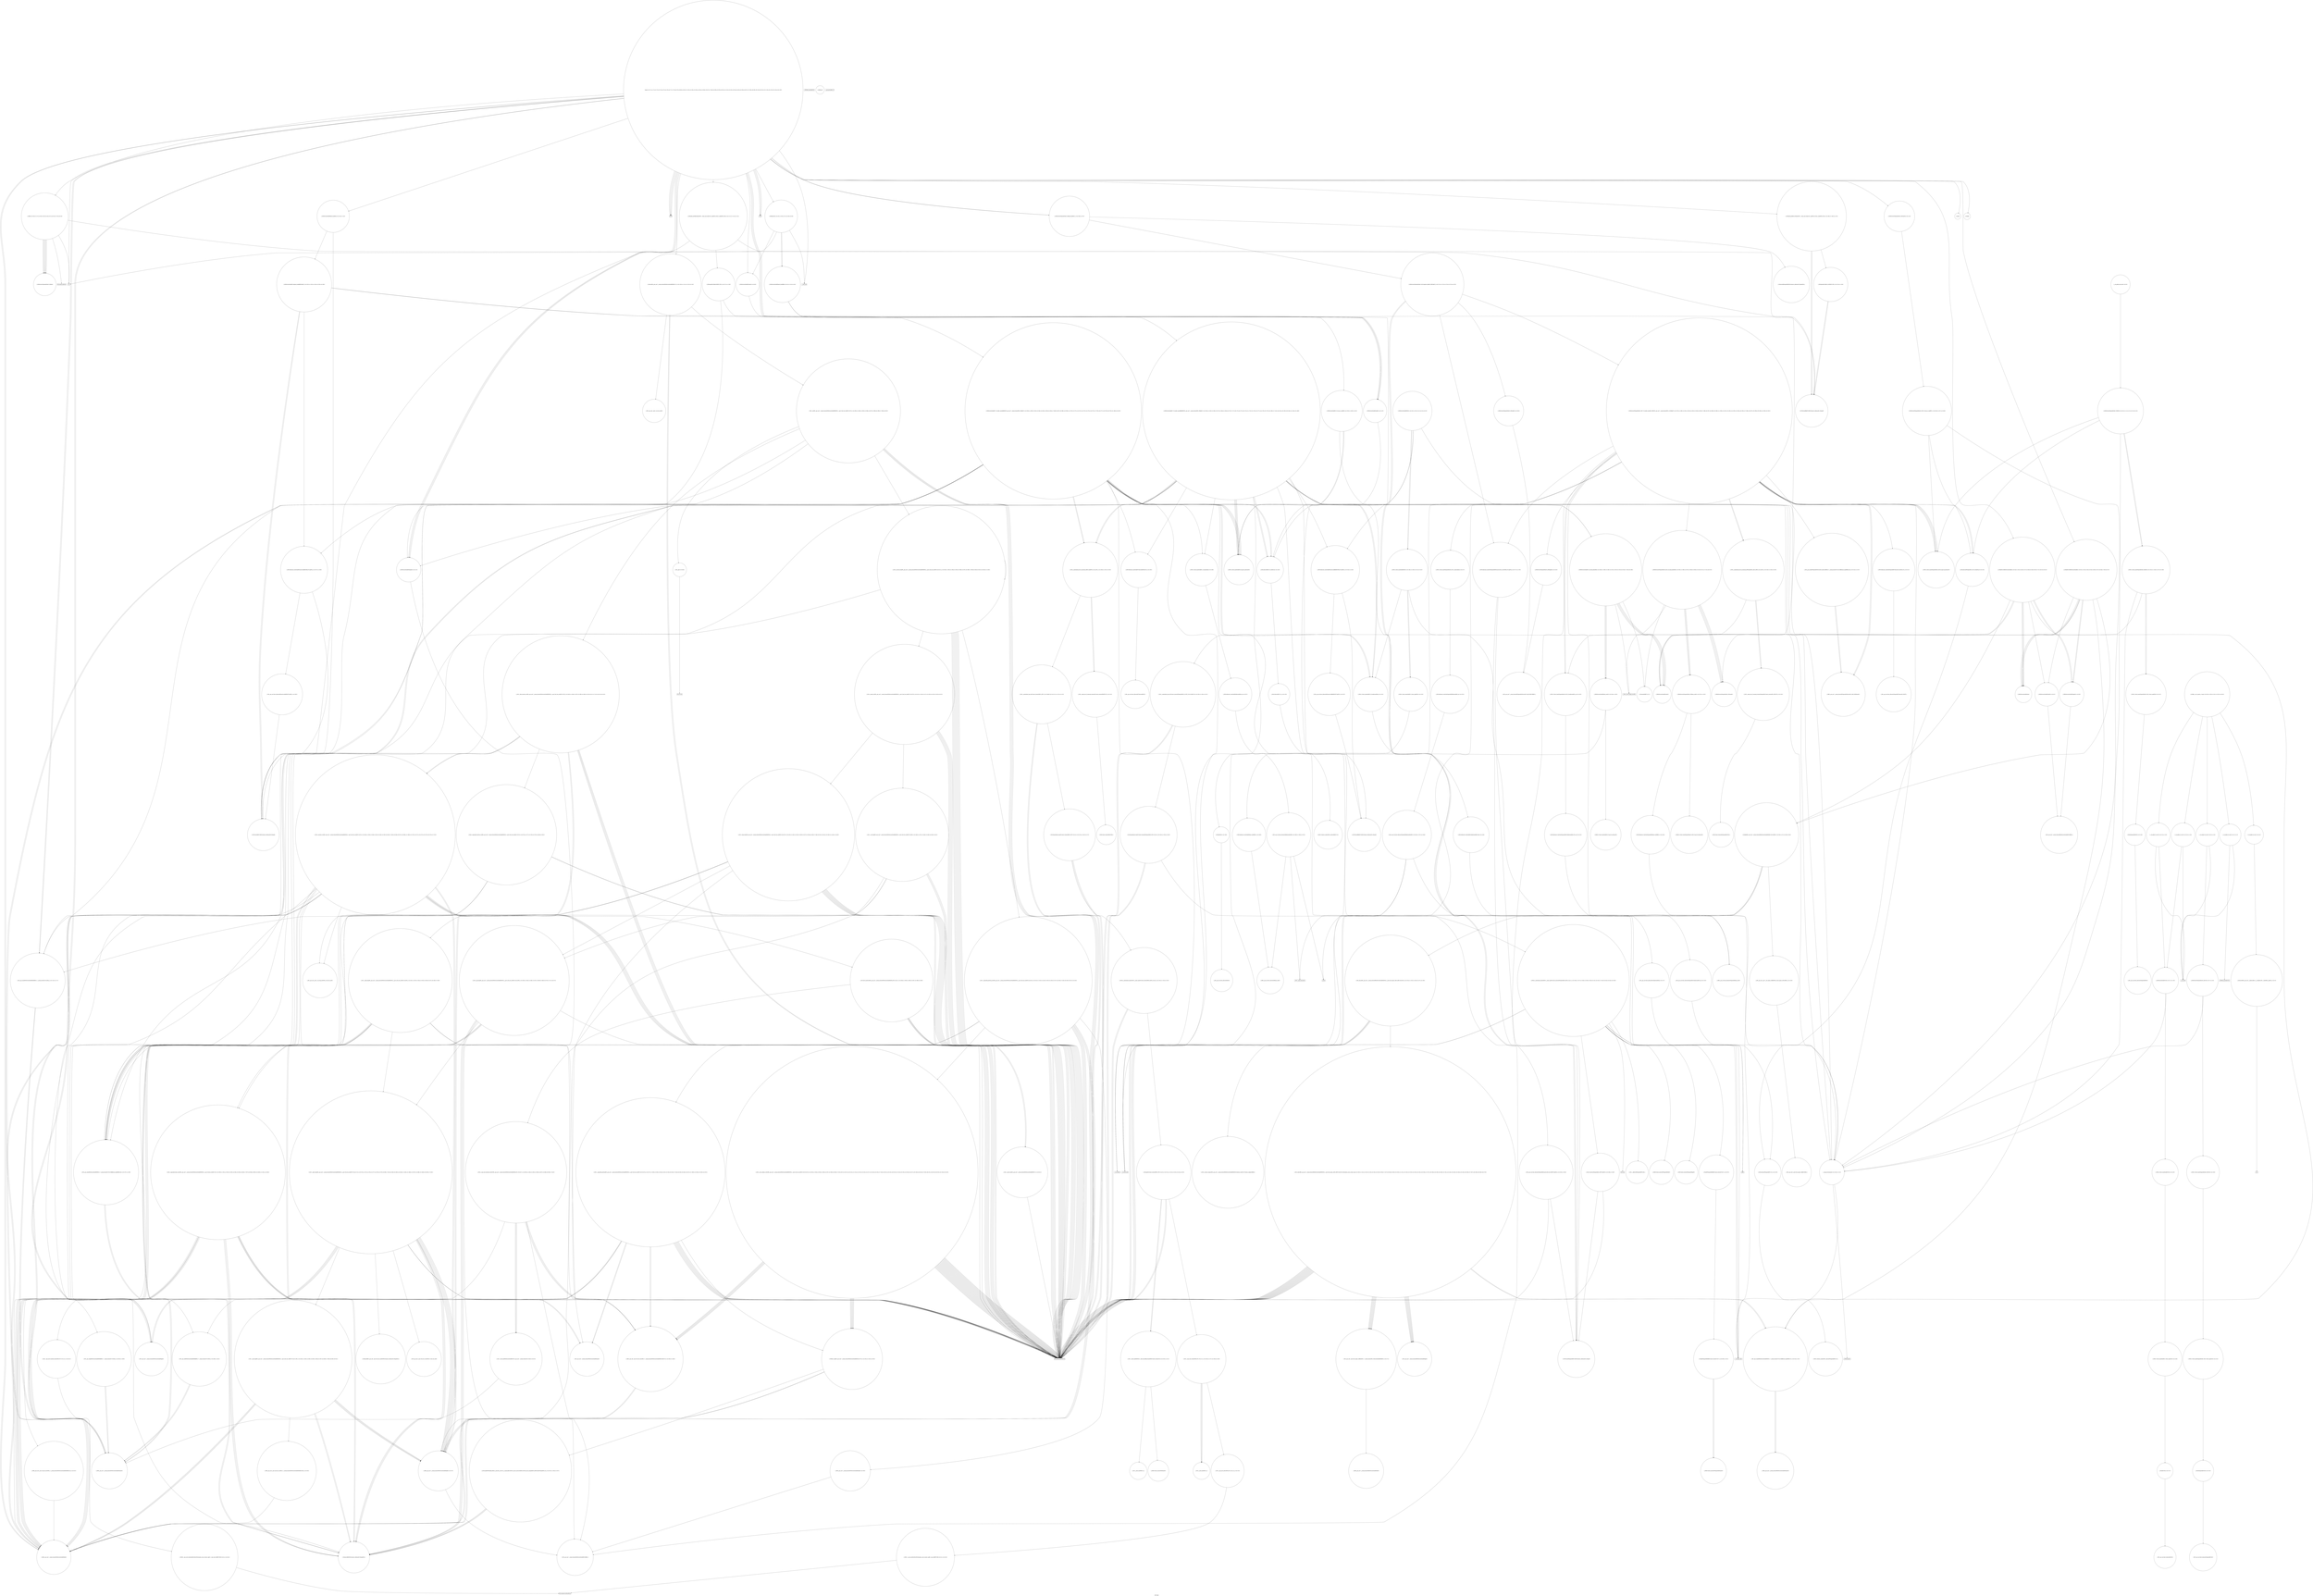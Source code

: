 digraph "Call Graph" {
	label="Call Graph";

	Node0x55d850dcf7f0 [shape=record,shape=circle,label="{__cxx_global_var_init|{<s0>1|<s1>2}}"];
	Node0x55d850dcf7f0:s0 -> Node0x55d850dcf870[color=black];
	Node0x55d850dcf7f0:s1 -> Node0x55d8513c7020[color=black];
	Node0x55d8513ce8e0 [shape=record,shape=circle,label="{_ZSt16__introsort_loopIN9__gnu_cxx17__normal_iteratorIPiSt6vectorIiSaIiEEEElNS0_5__ops15_Iter_less_iterEEvT_S9_T0_T1_|{<s0>392|<s1>393|<s2>394|<s3>395|<s4>396|<s5>397|<s6>398|<s7>399|<s8>400|<s9>401|<s10>402|<s11>403}}"];
	Node0x55d8513ce8e0:s0 -> Node0x55d8513cadc0[color=black];
	Node0x55d8513ce8e0:s1 -> Node0x55d8513c8fa0[color=black];
	Node0x55d8513ce8e0:s2 -> Node0x55d8513c8fa0[color=black];
	Node0x55d8513ce8e0:s3 -> Node0x55d8513c8fa0[color=black];
	Node0x55d8513ce8e0:s4 -> Node0x55d8513cea60[color=black];
	Node0x55d8513ce8e0:s5 -> Node0x55d8513c8fa0[color=black];
	Node0x55d8513ce8e0:s6 -> Node0x55d8513c8fa0[color=black];
	Node0x55d8513ce8e0:s7 -> Node0x55d8513ceae0[color=black];
	Node0x55d8513ce8e0:s8 -> Node0x55d8513c8fa0[color=black];
	Node0x55d8513ce8e0:s9 -> Node0x55d8513c8fa0[color=black];
	Node0x55d8513ce8e0:s10 -> Node0x55d8513ce8e0[color=black];
	Node0x55d8513ce8e0:s11 -> Node0x55d8513c8fa0[color=black];
	Node0x55d8513c8720 [shape=record,shape=circle,label="{_ZNK9__gnu_cxx17__normal_iteratorIPiSt6vectorIiSaIiEEE4baseEv}"];
	Node0x55d8513c75a0 [shape=record,shape=circle,label="{__cxx_global_var_init.4|{<s0>24|<s1>25}}"];
	Node0x55d8513c75a0:s0 -> Node0x55d8513c74a0[color=black];
	Node0x55d8513c75a0:s1 -> Node0x55d8513c7020[color=black];
	Node0x55d8513cafc0 [shape=record,shape=circle,label="{_ZN9__gnu_cxx5__ops14_Iter_less_valC2ENS0_15_Iter_less_iterE}"];
	Node0x55d8513c8e20 [shape=record,shape=circle,label="{_ZSt22__uninitialized_copy_aISt13move_iteratorIPiES1_iET0_T_S4_S3_RSaIT1_E|{<s0>211|<s1>212|<s2>213}}"];
	Node0x55d8513c8e20:s0 -> Node0x55d8513c8fa0[color=black];
	Node0x55d8513c8e20:s1 -> Node0x55d8513c8fa0[color=black];
	Node0x55d8513c8e20:s2 -> Node0x55d8513c8f20[color=black];
	Node0x55d8513c7ca0 [shape=record,shape=circle,label="{_ZSt4findIN9__gnu_cxx17__normal_iteratorIPKiSt6vectorIiSaIiEEEEiET_S8_S8_RKT0_|{<s0>56|<s1>57|<s2>58|<s3>59}}"];
	Node0x55d8513c7ca0:s0 -> Node0x55d8513c8fa0[color=black];
	Node0x55d8513c7ca0:s1 -> Node0x55d8513c8fa0[color=black];
	Node0x55d8513c7ca0:s2 -> Node0x55d8513ccf60[color=black];
	Node0x55d8513c7ca0:s3 -> Node0x55d8513ccee0[color=black];
	Node0x55d8513cb6c0 [shape=record,shape=circle,label="{_ZSt25__unguarded_linear_insertIN9__gnu_cxx17__normal_iteratorIPiSt6vectorIiSaIiEEEENS0_5__ops14_Val_less_iterEEvT_T0_|{<s0>590|<s1>591|<s2>592|<s3>593|<s4>594|<s5>595|<s6>596|<s7>597|<s8>598|<s9>599|<s10>600|<s11>601|<s12>602}}"];
	Node0x55d8513cb6c0:s0 -> Node0x55d8513c83a0[color=black];
	Node0x55d8513cb6c0:s1 -> Node0x55d8513ce5e0[color=black];
	Node0x55d8513cb6c0:s2 -> Node0x55d8513c8fa0[color=black];
	Node0x55d8513cb6c0:s3 -> Node0x55d8513cb140[color=black];
	Node0x55d8513cb6c0:s4 -> Node0x55d8513c8fa0[color=black];
	Node0x55d8513cb6c0:s5 -> Node0x55d8513cba40[color=black];
	Node0x55d8513cb6c0:s6 -> Node0x55d8513c83a0[color=black];
	Node0x55d8513cb6c0:s7 -> Node0x55d8513ce5e0[color=black];
	Node0x55d8513cb6c0:s8 -> Node0x55d8513c83a0[color=black];
	Node0x55d8513cb6c0:s9 -> Node0x55d8513c8fa0[color=black];
	Node0x55d8513cb6c0:s10 -> Node0x55d8513cb140[color=black];
	Node0x55d8513cb6c0:s11 -> Node0x55d8513ce5e0[color=black];
	Node0x55d8513cb6c0:s12 -> Node0x55d8513c83a0[color=black];
	Node0x55d8513c9520 [shape=record,shape=circle,label="{_ZNSt13move_iteratorIPiEC2ES0_}"];
	Node0x55d8513c83a0 [shape=record,shape=circle,label="{_ZNK9__gnu_cxx17__normal_iteratorIPiSt6vectorIiSaIiEEEdeEv}"];
	Node0x55d8513cd460 [shape=record,shape=circle,label="{_ZNSt16allocator_traitsISaISt4pairIiiEEE9constructIS1_JS1_EEEvRS2_PT_DpOT0_|{<s0>277|<s1>278}}"];
	Node0x55d8513cd460:s0 -> Node0x55d8513cd4e0[color=black];
	Node0x55d8513cd460:s1 -> Node0x55d8513cd660[color=black];
	Node0x55d8513c9ac0 [shape=record,shape=Mrecord,label="{__cxa_begin_catch}"];
	Node0x55d8513cdb60 [shape=record,shape=circle,label="{_ZNKSt12_Vector_baseISt4pairIiiESaIS1_EE19_M_get_Tp_allocatorEv}"];
	Node0x55d8513ca1c0 [shape=record,shape=Mrecord,label="{_ZdlPv}"];
	Node0x55d8513ce260 [shape=record,shape=Mrecord,label="{llvm.trap}"];
	Node0x55d8513ca8c0 [shape=record,shape=circle,label="{_ZNSt16allocator_traitsISaIiEE10deallocateERS0_Pim|{<s0>156}}"];
	Node0x55d8513ca8c0:s0 -> Node0x55d8513ca940[color=black];
	Node0x55d850dcf870 [shape=record,shape=Mrecord,label="{_ZNSt8ios_base4InitC1Ev}"];
	Node0x55d8513ce960 [shape=record,shape=circle,label="{_ZSt4__lgl|{<s0>404}}"];
	Node0x55d8513ce960:s0 -> Node0x55d8513cb440[color=black];
	Node0x55d8513c87a0 [shape=record,shape=circle,label="{_ZNSt16allocator_traitsISaIiEE7destroyIiEEvRS0_PT_|{<s0>203}}"];
	Node0x55d8513c87a0:s0 -> Node0x55d8513c95a0[color=black];
	Node0x55d8513c7620 [shape=record,shape=circle,label="{_Z3bfsi|{<s0>26|<s1>27|<s2>28|<s3>29|<s4>30|<s5>31|<s6>32|<s7>33|<s8>34}}"];
	Node0x55d8513c7620:s0 -> Node0x55d8513c76a0[color=black];
	Node0x55d8513c7620:s1 -> Node0x55d8513c7720[color=black];
	Node0x55d8513c7620:s2 -> Node0x55d8513c7820[color=black];
	Node0x55d8513c7620:s3 -> Node0x55d8513c77a0[color=black];
	Node0x55d8513c7620:s4 -> Node0x55d8513c7820[color=black];
	Node0x55d8513c7620:s5 -> Node0x55d8513c7820[color=black];
	Node0x55d8513c7620:s6 -> Node0x55d8513c7820[color=black];
	Node0x55d8513c7620:s7 -> Node0x55d8513c7820[color=black];
	Node0x55d8513c7620:s8 -> Node0x55d8513c7820[color=black];
	Node0x55d8513cb040 [shape=record,shape=circle,label="{_ZSt11__push_heapIN9__gnu_cxx17__normal_iteratorIPiSt6vectorIiSaIiEEEEliNS0_5__ops14_Iter_less_valEEvT_T0_SA_T1_RT2_|{<s0>492|<s1>493|<s2>494|<s3>495|<s4>496|<s5>497|<s6>498|<s7>499|<s8>500|<s9>501}}"];
	Node0x55d8513cb040:s0 -> Node0x55d8513cee60[color=black];
	Node0x55d8513cb040:s1 -> Node0x55d8513cb0c0[color=black];
	Node0x55d8513cb040:s2 -> Node0x55d8513cee60[color=black];
	Node0x55d8513cb040:s3 -> Node0x55d8513c83a0[color=black];
	Node0x55d8513cb040:s4 -> Node0x55d8513ce5e0[color=black];
	Node0x55d8513cb040:s5 -> Node0x55d8513cee60[color=black];
	Node0x55d8513cb040:s6 -> Node0x55d8513c83a0[color=black];
	Node0x55d8513cb040:s7 -> Node0x55d8513ce5e0[color=black];
	Node0x55d8513cb040:s8 -> Node0x55d8513cee60[color=black];
	Node0x55d8513cb040:s9 -> Node0x55d8513c83a0[color=black];
	Node0x55d8513c8ea0 [shape=record,shape=circle,label="{_ZSt32__make_move_if_noexcept_iteratorIiSt13move_iteratorIPiEET0_PT_|{<s0>214}}"];
	Node0x55d8513c8ea0:s0 -> Node0x55d8513c9520[color=black];
	Node0x55d8513c7d20 [shape=record,shape=circle,label="{_ZNKSt6vectorIiSaIiEE5beginEv|{<s0>60}}"];
	Node0x55d8513c7d20:s0 -> Node0x55d8513c9620[color=black];
	Node0x55d8513cb740 [shape=record,shape=circle,label="{_ZN9__gnu_cxx5__ops15__val_comp_iterENS0_15_Iter_less_iterE}"];
	Node0x55d8513c95a0 [shape=record,shape=circle,label="{_ZN9__gnu_cxx13new_allocatorIiE7destroyIiEEvPT_}"];
	Node0x55d8513c8420 [shape=record,shape=circle,label="{_ZNSt6vectorIiSaIiEE9push_backEOi|{<s0>118|<s1>119}}"];
	Node0x55d8513c8420:s0 -> Node0x55d8513ce5e0[color=black];
	Node0x55d8513c8420:s1 -> Node0x55d8513ce560[color=black];
	Node0x55d8513cd4e0 [shape=record,shape=circle,label="{_ZSt7forwardISt4pairIiiEEOT_RNSt16remove_referenceIS2_E4typeE}"];
	Node0x55d8513c9b40 [shape=record,shape=Mrecord,label="{_ZSt9terminatev}"];
	Node0x55d8513cdbe0 [shape=record,shape=circle,label="{_ZNK9__gnu_cxx13new_allocatorISt4pairIiiEE8max_sizeEv}"];
	Node0x55d8513ca240 [shape=record,shape=circle,label="{_ZNSaISt4pairIiiEED2Ev|{<s0>144}}"];
	Node0x55d8513ca240:s0 -> Node0x55d8513ca2c0[color=black];
	Node0x55d8513ce2e0 [shape=record,shape=circle,label="{_ZSteqIPSt4pairIiiEEbRKSt13move_iteratorIT_ES7_|{<s0>350|<s1>351}}"];
	Node0x55d8513ce2e0:s0 -> Node0x55d8513ce360[color=black];
	Node0x55d8513ce2e0:s1 -> Node0x55d8513ce360[color=black];
	Node0x55d8513ca940 [shape=record,shape=circle,label="{_ZN9__gnu_cxx13new_allocatorIiE10deallocateEPim|{<s0>157}}"];
	Node0x55d8513ca940:s0 -> Node0x55d8513ca1c0[color=black];
	Node0x55d8513c6fa0 [shape=record,shape=Mrecord,label="{_ZNSt8ios_base4InitD1Ev}"];
	Node0x55d8513ce9e0 [shape=record,shape=circle,label="{_ZSt22__final_insertion_sortIN9__gnu_cxx17__normal_iteratorIPiSt6vectorIiSaIiEEEENS0_5__ops15_Iter_less_iterEEvT_S9_T0_|{<s0>405|<s1>406|<s2>407|<s3>408|<s4>409|<s5>410|<s6>411|<s7>412|<s8>413|<s9>414}}"];
	Node0x55d8513ce9e0:s0 -> Node0x55d8513cadc0[color=black];
	Node0x55d8513ce9e0:s1 -> Node0x55d8513c8fa0[color=black];
	Node0x55d8513ce9e0:s2 -> Node0x55d8513cee60[color=black];
	Node0x55d8513ce9e0:s3 -> Node0x55d8513cb4c0[color=black];
	Node0x55d8513ce9e0:s4 -> Node0x55d8513cee60[color=black];
	Node0x55d8513ce9e0:s5 -> Node0x55d8513c8fa0[color=black];
	Node0x55d8513ce9e0:s6 -> Node0x55d8513cb540[color=black];
	Node0x55d8513ce9e0:s7 -> Node0x55d8513c8fa0[color=black];
	Node0x55d8513ce9e0:s8 -> Node0x55d8513c8fa0[color=black];
	Node0x55d8513ce9e0:s9 -> Node0x55d8513cb4c0[color=black];
	Node0x55d8513c8820 [shape=record,shape=Mrecord,label="{__cxa_rethrow}"];
	Node0x55d8513c76a0 [shape=record,shape=Mrecord,label="{llvm.memset.p0i8.i64}"];
	Node0x55d8513cb0c0 [shape=record,shape=circle,label="{_ZNK9__gnu_cxx5__ops14_Iter_less_valclINS_17__normal_iteratorIPiSt6vectorIiSaIiEEEEiEEbT_RT0_|{<s0>502}}"];
	Node0x55d8513cb0c0:s0 -> Node0x55d8513c83a0[color=black];
	Node0x55d8513c8f20 [shape=record,shape=circle,label="{_ZSt18uninitialized_copyISt13move_iteratorIPiES1_ET0_T_S4_S3_|{<s0>215|<s1>216|<s2>217}}"];
	Node0x55d8513c8f20:s0 -> Node0x55d8513c8fa0[color=black];
	Node0x55d8513c8f20:s1 -> Node0x55d8513c8fa0[color=black];
	Node0x55d8513c8f20:s2 -> Node0x55d8513c9020[color=black];
	Node0x55d8513c7da0 [shape=record,shape=circle,label="{_ZNKSt6vectorIiSaIiEE3endEv|{<s0>61}}"];
	Node0x55d8513c7da0:s0 -> Node0x55d8513c9620[color=black];
	Node0x55d8513cb7c0 [shape=record,shape=circle,label="{_ZSt23__copy_move_backward_a2ILb1EN9__gnu_cxx17__normal_iteratorIPiSt6vectorIiSaIiEEEES6_ET1_T0_S8_S7_|{<s0>603|<s1>604|<s2>605|<s3>606|<s4>607|<s5>608|<s6>609|<s7>610}}"];
	Node0x55d8513cb7c0:s0 -> Node0x55d8513c8fa0[color=black];
	Node0x55d8513cb7c0:s1 -> Node0x55d8513cb940[color=black];
	Node0x55d8513cb7c0:s2 -> Node0x55d8513c8fa0[color=black];
	Node0x55d8513cb7c0:s3 -> Node0x55d8513cb940[color=black];
	Node0x55d8513cb7c0:s4 -> Node0x55d8513c8fa0[color=black];
	Node0x55d8513cb7c0:s5 -> Node0x55d8513cb940[color=black];
	Node0x55d8513cb7c0:s6 -> Node0x55d8513cb8c0[color=black];
	Node0x55d8513cb7c0:s7 -> Node0x55d8513ce4e0[color=black];
	Node0x55d8513c9620 [shape=record,shape=circle,label="{_ZN9__gnu_cxx17__normal_iteratorIPKiSt6vectorIiSaIiEEEC2ERKS2_}"];
	Node0x55d8513c84a0 [shape=record,shape=circle,label="{_ZN9__gnu_cxx17__normal_iteratorIPiSt6vectorIiSaIiEEEppEv}"];
	Node0x55d8513cd560 [shape=record,shape=circle,label="{_ZNSt6vectorISt4pairIiiESaIS1_EE17_M_realloc_insertIJS1_EEEvN9__gnu_cxx17__normal_iteratorIPS1_S3_EEDpOT_|{<s0>279|<s1>280|<s2>281|<s3>282|<s4>283|<s5>284|<s6>285|<s7>286|<s8>287|<s9>288|<s10>289|<s11>290|<s12>291|<s13>292|<s14>293|<s15>294|<s16>295|<s17>296|<s18>297|<s19>298|<s20>299|<s21>300|<s22>301}}"];
	Node0x55d8513cd560:s0 -> Node0x55d8513cd6e0[color=black];
	Node0x55d8513cd560:s1 -> Node0x55d8513cd7e0[color=black];
	Node0x55d8513cd560:s2 -> Node0x55d8513cd760[color=black];
	Node0x55d8513cd560:s3 -> Node0x55d8513cd860[color=black];
	Node0x55d8513cd560:s4 -> Node0x55d8513cd4e0[color=black];
	Node0x55d8513cd560:s5 -> Node0x55d8513cd460[color=black];
	Node0x55d8513cd560:s6 -> Node0x55d8513cd960[color=black];
	Node0x55d8513cd560:s7 -> Node0x55d8513c9dc0[color=black];
	Node0x55d8513cd560:s8 -> Node0x55d8513cd8e0[color=black];
	Node0x55d8513cd560:s9 -> Node0x55d8513cd960[color=black];
	Node0x55d8513cd560:s10 -> Node0x55d8513c9dc0[color=black];
	Node0x55d8513cd560:s11 -> Node0x55d8513cd8e0[color=black];
	Node0x55d8513cd560:s12 -> Node0x55d8513c9ac0[color=black];
	Node0x55d8513cd560:s13 -> Node0x55d8513cd9e0[color=black];
	Node0x55d8513cd560:s14 -> Node0x55d8513c88a0[color=black];
	Node0x55d8513cd560:s15 -> Node0x55d8513c9dc0[color=black];
	Node0x55d8513cd560:s16 -> Node0x55d8513c9d40[color=black];
	Node0x55d8513cd560:s17 -> Node0x55d8513c9fc0[color=black];
	Node0x55d8513cd560:s18 -> Node0x55d8513c8820[color=black];
	Node0x55d8513cd560:s19 -> Node0x55d8513c9dc0[color=black];
	Node0x55d8513cd560:s20 -> Node0x55d8513c9d40[color=black];
	Node0x55d8513cd560:s21 -> Node0x55d8513c9fc0[color=black];
	Node0x55d8513cd560:s22 -> Node0x55d8513c9a40[color=black];
	Node0x55d8513c9bc0 [shape=record,shape=circle,label="{_ZNSt12_Vector_baseISt4pairIiiESaIS1_EE12_Vector_implC2Ev|{<s0>132}}"];
	Node0x55d8513c9bc0:s0 -> Node0x55d8513c9c40[color=black];
	Node0x55d8513cdc60 [shape=record,shape=circle,label="{_ZN9__gnu_cxx17__normal_iteratorIPSt4pairIiiESt6vectorIS2_SaIS2_EEEC2ERKS3_}"];
	Node0x55d8513ca2c0 [shape=record,shape=circle,label="{_ZN9__gnu_cxx13new_allocatorISt4pairIiiEED2Ev}"];
	Node0x55d8513ce360 [shape=record,shape=circle,label="{_ZNKSt13move_iteratorIPSt4pairIiiEE4baseEv}"];
	Node0x55d8513ca9c0 [shape=record,shape=circle,label="{_ZNSaIiED2Ev|{<s0>158}}"];
	Node0x55d8513ca9c0:s0 -> Node0x55d8513caa40[color=black];
	Node0x55d8513c7020 [shape=record,shape=Mrecord,label="{__cxa_atexit}"];
	Node0x55d8513cea60 [shape=record,shape=circle,label="{_ZSt14__partial_sortIN9__gnu_cxx17__normal_iteratorIPiSt6vectorIiSaIiEEEENS0_5__ops15_Iter_less_iterEEvT_S9_S9_T0_|{<s0>415|<s1>416|<s2>417|<s3>418|<s4>419|<s5>420|<s6>421}}"];
	Node0x55d8513cea60:s0 -> Node0x55d8513c8fa0[color=black];
	Node0x55d8513cea60:s1 -> Node0x55d8513c8fa0[color=black];
	Node0x55d8513cea60:s2 -> Node0x55d8513c8fa0[color=black];
	Node0x55d8513cea60:s3 -> Node0x55d8513ceb60[color=black];
	Node0x55d8513cea60:s4 -> Node0x55d8513c8fa0[color=black];
	Node0x55d8513cea60:s5 -> Node0x55d8513c8fa0[color=black];
	Node0x55d8513cea60:s6 -> Node0x55d8513cebe0[color=black];
	Node0x55d8513c88a0 [shape=record,shape=Mrecord,label="{__cxa_end_catch}"];
	Node0x55d8513c7720 [shape=record,shape=circle,label="{_ZNKSt6vectorISt4pairIiiESaIS1_EE4sizeEv}"];
	Node0x55d8513cb140 [shape=record,shape=circle,label="{_ZN9__gnu_cxx17__normal_iteratorIPiSt6vectorIiSaIiEEEmmEv}"];
	Node0x55d8513c8fa0 [shape=record,shape=Mrecord,label="{llvm.memcpy.p0i8.p0i8.i64}"];
	Node0x55d8513c7e20 [shape=record,shape=circle,label="{_ZNKSt6vectorIiSaIiEE4sizeEv}"];
	Node0x55d8513cb840 [shape=record,shape=circle,label="{_ZSt12__miter_baseIN9__gnu_cxx17__normal_iteratorIPiSt6vectorIiSaIiEEEEET_S7_|{<s0>611}}"];
	Node0x55d8513cb840:s0 -> Node0x55d8513c8fa0[color=black];
	Node0x55d8513ccee0 [shape=record,shape=circle,label="{_ZSt9__find_ifIN9__gnu_cxx17__normal_iteratorIPKiSt6vectorIiSaIiEEEENS0_5__ops16_Iter_equals_valIS2_EEET_SB_SB_T0_|{<s0>234|<s1>235|<s2>236|<s3>237|<s4>238}}"];
	Node0x55d8513ccee0:s0 -> Node0x55d8513c8fa0[color=black];
	Node0x55d8513ccee0:s1 -> Node0x55d8513c8fa0[color=black];
	Node0x55d8513ccee0:s2 -> Node0x55d8513c8fa0[color=black];
	Node0x55d8513ccee0:s3 -> Node0x55d8513cd060[color=black];
	Node0x55d8513ccee0:s4 -> Node0x55d8513ccfe0[color=black];
	Node0x55d8513c8520 [shape=record,shape=circle,label="{_ZSt4sortIN9__gnu_cxx17__normal_iteratorIPiSt6vectorIiSaIiEEEEEvT_S7_|{<s0>120|<s1>121|<s2>122|<s3>123}}"];
	Node0x55d8513c8520:s0 -> Node0x55d8513c8fa0[color=black];
	Node0x55d8513c8520:s1 -> Node0x55d8513c8fa0[color=black];
	Node0x55d8513c8520:s2 -> Node0x55d8513ce860[color=black];
	Node0x55d8513c8520:s3 -> Node0x55d8513ce7e0[color=black];
	Node0x55d8513cd5e0 [shape=record,shape=circle,label="{_ZNSt6vectorISt4pairIiiESaIS1_EE3endEv|{<s0>302}}"];
	Node0x55d8513cd5e0:s0 -> Node0x55d8513cdc60[color=black];
	Node0x55d8513c9c40 [shape=record,shape=circle,label="{_ZNSaISt4pairIiiEEC2Ev|{<s0>133}}"];
	Node0x55d8513c9c40:s0 -> Node0x55d8513c9cc0[color=black];
	Node0x55d8513cdce0 [shape=record,shape=circle,label="{_ZNSt16allocator_traitsISaISt4pairIiiEEE8allocateERS2_m|{<s0>325}}"];
	Node0x55d8513cdce0:s0 -> Node0x55d8513cdd60[color=black];
	Node0x55d8513ca340 [shape=record,shape=circle,label="{_ZNSt12_Vector_baseIiSaIiEEC2Ev|{<s0>145}}"];
	Node0x55d8513ca340:s0 -> Node0x55d8513ca3c0[color=black];
	Node0x55d8513ce3e0 [shape=record,shape=circle,label="{_ZNSt13move_iteratorIPSt4pairIiiEEC2ES2_}"];
	Node0x55d8513caa40 [shape=record,shape=circle,label="{_ZN9__gnu_cxx13new_allocatorIiED2Ev}"];
	Node0x55d8513c70a0 [shape=record,shape=circle,label="{_Z6debug1v}"];
	Node0x55d8513ceae0 [shape=record,shape=circle,label="{_ZSt27__unguarded_partition_pivotIN9__gnu_cxx17__normal_iteratorIPiSt6vectorIiSaIiEEEENS0_5__ops15_Iter_less_iterEET_S9_S9_T0_|{<s0>422|<s1>423|<s2>424|<s3>425|<s4>426|<s5>427|<s6>428|<s7>429|<s8>430|<s9>431|<s10>432}}"];
	Node0x55d8513ceae0:s0 -> Node0x55d8513cadc0[color=black];
	Node0x55d8513ceae0:s1 -> Node0x55d8513cee60[color=black];
	Node0x55d8513ceae0:s2 -> Node0x55d8513c8fa0[color=black];
	Node0x55d8513ceae0:s3 -> Node0x55d8513cee60[color=black];
	Node0x55d8513ceae0:s4 -> Node0x55d8513c8fa0[color=black];
	Node0x55d8513ceae0:s5 -> Node0x55d8513cb240[color=black];
	Node0x55d8513ceae0:s6 -> Node0x55d8513cb1c0[color=black];
	Node0x55d8513ceae0:s7 -> Node0x55d8513cee60[color=black];
	Node0x55d8513ceae0:s8 -> Node0x55d8513c8fa0[color=black];
	Node0x55d8513ceae0:s9 -> Node0x55d8513c8fa0[color=black];
	Node0x55d8513ceae0:s10 -> Node0x55d8513cb2c0[color=black];
	Node0x55d8513c8920 [shape=record,shape=circle,label="{_ZNKSt6vectorIiSaIiEE8max_sizeEv|{<s0>204|<s1>205}}"];
	Node0x55d8513c8920:s0 -> Node0x55d8513c8b20[color=black];
	Node0x55d8513c8920:s1 -> Node0x55d8513c8aa0[color=black];
	Node0x55d8513c77a0 [shape=record,shape=Mrecord,label="{abs}"];
	Node0x55d8513cb1c0 [shape=record,shape=circle,label="{_ZSt22__move_median_to_firstIN9__gnu_cxx17__normal_iteratorIPiSt6vectorIiSaIiEEEENS0_5__ops15_Iter_less_iterEEvT_S9_S9_S9_T0_|{<s0>503|<s1>504|<s2>505|<s3>506|<s4>507|<s5>508|<s6>509|<s7>510|<s8>511|<s9>512|<s10>513|<s11>514|<s12>515|<s13>516|<s14>517|<s15>518|<s16>519|<s17>520|<s18>521|<s19>522|<s20>523|<s21>524|<s22>525|<s23>526|<s24>527|<s25>528|<s26>529|<s27>530|<s28>531|<s29>532|<s30>533|<s31>534|<s32>535}}"];
	Node0x55d8513cb1c0:s0 -> Node0x55d8513c8fa0[color=black];
	Node0x55d8513cb1c0:s1 -> Node0x55d8513c8fa0[color=black];
	Node0x55d8513cb1c0:s2 -> Node0x55d8513ced60[color=black];
	Node0x55d8513cb1c0:s3 -> Node0x55d8513c8fa0[color=black];
	Node0x55d8513cb1c0:s4 -> Node0x55d8513c8fa0[color=black];
	Node0x55d8513cb1c0:s5 -> Node0x55d8513ced60[color=black];
	Node0x55d8513cb1c0:s6 -> Node0x55d8513c8fa0[color=black];
	Node0x55d8513cb1c0:s7 -> Node0x55d8513c8fa0[color=black];
	Node0x55d8513cb1c0:s8 -> Node0x55d8513cb340[color=black];
	Node0x55d8513cb1c0:s9 -> Node0x55d8513c8fa0[color=black];
	Node0x55d8513cb1c0:s10 -> Node0x55d8513c8fa0[color=black];
	Node0x55d8513cb1c0:s11 -> Node0x55d8513ced60[color=black];
	Node0x55d8513cb1c0:s12 -> Node0x55d8513c8fa0[color=black];
	Node0x55d8513cb1c0:s13 -> Node0x55d8513c8fa0[color=black];
	Node0x55d8513cb1c0:s14 -> Node0x55d8513cb340[color=black];
	Node0x55d8513cb1c0:s15 -> Node0x55d8513c8fa0[color=black];
	Node0x55d8513cb1c0:s16 -> Node0x55d8513c8fa0[color=black];
	Node0x55d8513cb1c0:s17 -> Node0x55d8513cb340[color=black];
	Node0x55d8513cb1c0:s18 -> Node0x55d8513c8fa0[color=black];
	Node0x55d8513cb1c0:s19 -> Node0x55d8513c8fa0[color=black];
	Node0x55d8513cb1c0:s20 -> Node0x55d8513ced60[color=black];
	Node0x55d8513cb1c0:s21 -> Node0x55d8513c8fa0[color=black];
	Node0x55d8513cb1c0:s22 -> Node0x55d8513c8fa0[color=black];
	Node0x55d8513cb1c0:s23 -> Node0x55d8513cb340[color=black];
	Node0x55d8513cb1c0:s24 -> Node0x55d8513c8fa0[color=black];
	Node0x55d8513cb1c0:s25 -> Node0x55d8513c8fa0[color=black];
	Node0x55d8513cb1c0:s26 -> Node0x55d8513ced60[color=black];
	Node0x55d8513cb1c0:s27 -> Node0x55d8513c8fa0[color=black];
	Node0x55d8513cb1c0:s28 -> Node0x55d8513c8fa0[color=black];
	Node0x55d8513cb1c0:s29 -> Node0x55d8513cb340[color=black];
	Node0x55d8513cb1c0:s30 -> Node0x55d8513c8fa0[color=black];
	Node0x55d8513cb1c0:s31 -> Node0x55d8513c8fa0[color=black];
	Node0x55d8513cb1c0:s32 -> Node0x55d8513cb340[color=black];
	Node0x55d8513c9020 [shape=record,shape=circle,label="{_ZNSt20__uninitialized_copyILb1EE13__uninit_copyISt13move_iteratorIPiES3_EET0_T_S6_S5_|{<s0>218|<s1>219|<s2>220}}"];
	Node0x55d8513c9020:s0 -> Node0x55d8513c8fa0[color=black];
	Node0x55d8513c9020:s1 -> Node0x55d8513c8fa0[color=black];
	Node0x55d8513c9020:s2 -> Node0x55d8513c90a0[color=black];
	Node0x55d8513c7ea0 [shape=record,shape=circle,label="{_ZNKSt6vectorIiSaIiEEixEm}"];
	Node0x55d8513cb8c0 [shape=record,shape=circle,label="{_ZSt22__copy_move_backward_aILb1EPiS0_ET1_T0_S2_S1_|{<s0>612}}"];
	Node0x55d8513cb8c0:s0 -> Node0x55d8513cb9c0[color=black];
	Node0x55d8513ccf60 [shape=record,shape=circle,label="{_ZN9__gnu_cxx5__ops17__iter_equals_valIKiEENS0_16_Iter_equals_valIT_EERS4_|{<s0>239}}"];
	Node0x55d8513ccf60:s0 -> Node0x55d8513cd260[color=black];
	Node0x55d8513c85a0 [shape=record,shape=Mrecord,label="{printf}"];
	Node0x55d8513cd660 [shape=record,shape=circle,label="{_ZN9__gnu_cxx13new_allocatorISt4pairIiiEE9constructIS2_JS2_EEEvPT_DpOT0_|{<s0>303|<s1>304}}"];
	Node0x55d8513cd660:s0 -> Node0x55d8513cd4e0[color=black];
	Node0x55d8513cd660:s1 -> Node0x55d8513c8fa0[color=black];
	Node0x55d8513c9cc0 [shape=record,shape=circle,label="{_ZN9__gnu_cxx13new_allocatorISt4pairIiiEEC2Ev}"];
	Node0x55d8513cdd60 [shape=record,shape=circle,label="{_ZN9__gnu_cxx13new_allocatorISt4pairIiiEE8allocateEmPKv|{<s0>326|<s1>327|<s2>328}}"];
	Node0x55d8513cdd60:s0 -> Node0x55d8513cdbe0[color=black];
	Node0x55d8513cdd60:s1 -> Node0x55d8513c8d20[color=black];
	Node0x55d8513cdd60:s2 -> Node0x55d8513c8da0[color=black];
	Node0x55d8513ca3c0 [shape=record,shape=circle,label="{_ZNSt12_Vector_baseIiSaIiEE12_Vector_implC2Ev|{<s0>146}}"];
	Node0x55d8513ca3c0:s0 -> Node0x55d8513ca440[color=black];
	Node0x55d8513ce460 [shape=record,shape=circle,label="{_ZN9__gnu_cxx13new_allocatorISt4pairIiiEE7destroyIS2_EEvPT_}"];
	Node0x55d8513caac0 [shape=record,shape=circle,label="{_ZNSt6vectorIiSaIiEE15_M_erase_at_endEPi|{<s0>159|<s1>160|<s2>161}}"];
	Node0x55d8513caac0:s0 -> Node0x55d8513ca5c0[color=black];
	Node0x55d8513caac0:s1 -> Node0x55d8513ca540[color=black];
	Node0x55d8513caac0:s2 -> Node0x55d8513c9a40[color=black];
	Node0x55d8513c7120 [shape=record,shape=circle,label="{__cxx_global_var_init.1|{<s0>3}}"];
	Node0x55d8513c7120:s0 -> Node0x55d8513c71a0[color=black];
	Node0x55d8513ceb60 [shape=record,shape=circle,label="{_ZSt13__heap_selectIN9__gnu_cxx17__normal_iteratorIPiSt6vectorIiSaIiEEEENS0_5__ops15_Iter_less_iterEEvT_S9_S9_T0_|{<s0>433|<s1>434|<s2>435|<s3>436|<s4>437|<s5>438|<s6>439|<s7>440|<s8>441|<s9>442|<s10>443|<s11>444|<s12>445}}"];
	Node0x55d8513ceb60:s0 -> Node0x55d8513c8fa0[color=black];
	Node0x55d8513ceb60:s1 -> Node0x55d8513c8fa0[color=black];
	Node0x55d8513ceb60:s2 -> Node0x55d8513cec60[color=black];
	Node0x55d8513ceb60:s3 -> Node0x55d8513c8fa0[color=black];
	Node0x55d8513ceb60:s4 -> Node0x55d8513cece0[color=black];
	Node0x55d8513ceb60:s5 -> Node0x55d8513c8fa0[color=black];
	Node0x55d8513ceb60:s6 -> Node0x55d8513c8fa0[color=black];
	Node0x55d8513ceb60:s7 -> Node0x55d8513ced60[color=black];
	Node0x55d8513ceb60:s8 -> Node0x55d8513c8fa0[color=black];
	Node0x55d8513ceb60:s9 -> Node0x55d8513c8fa0[color=black];
	Node0x55d8513ceb60:s10 -> Node0x55d8513c8fa0[color=black];
	Node0x55d8513ceb60:s11 -> Node0x55d8513cede0[color=black];
	Node0x55d8513ceb60:s12 -> Node0x55d8513c84a0[color=black];
	Node0x55d8513c89a0 [shape=record,shape=Mrecord,label="{_ZSt20__throw_length_errorPKc}"];
	Node0x55d8513c7820 [shape=record,shape=circle,label="{_ZNSt6vectorISt4pairIiiESaIS1_EEixEm}"];
	Node0x55d8513cb240 [shape=record,shape=circle,label="{_ZNK9__gnu_cxx17__normal_iteratorIPiSt6vectorIiSaIiEEEmiEl|{<s0>536}}"];
	Node0x55d8513cb240:s0 -> Node0x55d8513ce4e0[color=black];
	Node0x55d8513c90a0 [shape=record,shape=circle,label="{_ZSt4copyISt13move_iteratorIPiES1_ET0_T_S4_S3_|{<s0>221|<s1>222|<s2>223|<s3>224|<s4>225}}"];
	Node0x55d8513c90a0:s0 -> Node0x55d8513c8fa0[color=black];
	Node0x55d8513c90a0:s1 -> Node0x55d8513c91a0[color=black];
	Node0x55d8513c90a0:s2 -> Node0x55d8513c8fa0[color=black];
	Node0x55d8513c90a0:s3 -> Node0x55d8513c91a0[color=black];
	Node0x55d8513c90a0:s4 -> Node0x55d8513c9120[color=black];
	Node0x55d8513c7f20 [shape=record,shape=circle,label="{_Z10findFirst2RKSt6vectorIiSaIiEE|{<s0>62|<s1>63|<s2>64|<s3>65|<s4>66|<s5>67|<s6>68|<s7>69|<s8>70}}"];
	Node0x55d8513c7f20:s0 -> Node0x55d8513c7d20[color=black];
	Node0x55d8513c7f20:s1 -> Node0x55d8513c7da0[color=black];
	Node0x55d8513c7f20:s2 -> Node0x55d8513c7ca0[color=black];
	Node0x55d8513c7f20:s3 -> Node0x55d8513c7d20[color=black];
	Node0x55d8513c7f20:s4 -> Node0x55d8513c7c20[color=black];
	Node0x55d8513c7f20:s5 -> Node0x55d8513c7e20[color=black];
	Node0x55d8513c7f20:s6 -> Node0x55d8513c7ea0[color=black];
	Node0x55d8513c7f20:s7 -> Node0x55d8513c7ea0[color=black];
	Node0x55d8513c7f20:s8 -> Node0x55d8513c7ea0[color=black];
	Node0x55d8513cb940 [shape=record,shape=circle,label="{_ZSt12__niter_baseIPiSt6vectorIiSaIiEEET_N9__gnu_cxx17__normal_iteratorIS4_T0_EE|{<s0>613}}"];
	Node0x55d8513cb940:s0 -> Node0x55d8513c8720[color=black];
	Node0x55d8513ccfe0 [shape=record,shape=circle,label="{_ZSt9__find_ifIN9__gnu_cxx17__normal_iteratorIPKiSt6vectorIiSaIiEEEENS0_5__ops16_Iter_equals_valIS2_EEET_SB_SB_T0_St26random_access_iterator_tag|{<s0>240|<s1>241|<s2>242|<s3>243|<s4>244|<s5>245|<s6>246|<s7>247|<s8>248|<s9>249|<s10>250|<s11>251|<s12>252|<s13>253|<s14>254|<s15>255|<s16>256|<s17>257|<s18>258|<s19>259|<s20>260|<s21>261|<s22>262|<s23>263|<s24>264|<s25>265|<s26>266|<s27>267|<s28>268|<s29>269|<s30>270}}"];
	Node0x55d8513ccfe0:s0 -> Node0x55d8513c7c20[color=black];
	Node0x55d8513ccfe0:s1 -> Node0x55d8513c8fa0[color=black];
	Node0x55d8513ccfe0:s2 -> Node0x55d8513cd0e0[color=black];
	Node0x55d8513ccfe0:s3 -> Node0x55d8513c8fa0[color=black];
	Node0x55d8513ccfe0:s4 -> Node0x55d8513cd160[color=black];
	Node0x55d8513ccfe0:s5 -> Node0x55d8513c8fa0[color=black];
	Node0x55d8513ccfe0:s6 -> Node0x55d8513cd0e0[color=black];
	Node0x55d8513ccfe0:s7 -> Node0x55d8513c8fa0[color=black];
	Node0x55d8513ccfe0:s8 -> Node0x55d8513cd160[color=black];
	Node0x55d8513ccfe0:s9 -> Node0x55d8513c8fa0[color=black];
	Node0x55d8513ccfe0:s10 -> Node0x55d8513cd0e0[color=black];
	Node0x55d8513ccfe0:s11 -> Node0x55d8513c8fa0[color=black];
	Node0x55d8513ccfe0:s12 -> Node0x55d8513cd160[color=black];
	Node0x55d8513ccfe0:s13 -> Node0x55d8513c8fa0[color=black];
	Node0x55d8513ccfe0:s14 -> Node0x55d8513cd0e0[color=black];
	Node0x55d8513ccfe0:s15 -> Node0x55d8513c8fa0[color=black];
	Node0x55d8513ccfe0:s16 -> Node0x55d8513cd160[color=black];
	Node0x55d8513ccfe0:s17 -> Node0x55d8513c7c20[color=black];
	Node0x55d8513ccfe0:s18 -> Node0x55d8513c8fa0[color=black];
	Node0x55d8513ccfe0:s19 -> Node0x55d8513cd0e0[color=black];
	Node0x55d8513ccfe0:s20 -> Node0x55d8513c8fa0[color=black];
	Node0x55d8513ccfe0:s21 -> Node0x55d8513cd160[color=black];
	Node0x55d8513ccfe0:s22 -> Node0x55d8513c8fa0[color=black];
	Node0x55d8513ccfe0:s23 -> Node0x55d8513cd0e0[color=black];
	Node0x55d8513ccfe0:s24 -> Node0x55d8513c8fa0[color=black];
	Node0x55d8513ccfe0:s25 -> Node0x55d8513cd160[color=black];
	Node0x55d8513ccfe0:s26 -> Node0x55d8513c8fa0[color=black];
	Node0x55d8513ccfe0:s27 -> Node0x55d8513cd0e0[color=black];
	Node0x55d8513ccfe0:s28 -> Node0x55d8513c8fa0[color=black];
	Node0x55d8513ccfe0:s29 -> Node0x55d8513cd160[color=black];
	Node0x55d8513ccfe0:s30 -> Node0x55d8513c8fa0[color=black];
	Node0x55d8513c8620 [shape=record,shape=circle,label="{_ZNSt6vectorISt4pairIiiESaIS1_EE5clearEv|{<s0>124}}"];
	Node0x55d8513c8620:s0 -> Node0x55d8513cbac0[color=black];
	Node0x55d8513cd6e0 [shape=record,shape=circle,label="{_ZNKSt6vectorISt4pairIiiESaIS1_EE12_M_check_lenEmPKc|{<s0>305|<s1>306|<s2>307|<s3>308|<s4>309|<s5>310|<s6>311|<s7>312|<s8>313}}"];
	Node0x55d8513cd6e0:s0 -> Node0x55d8513cda60[color=black];
	Node0x55d8513cd6e0:s1 -> Node0x55d8513c7720[color=black];
	Node0x55d8513cd6e0:s2 -> Node0x55d8513c89a0[color=black];
	Node0x55d8513cd6e0:s3 -> Node0x55d8513c7720[color=black];
	Node0x55d8513cd6e0:s4 -> Node0x55d8513c7720[color=black];
	Node0x55d8513cd6e0:s5 -> Node0x55d8513c8a20[color=black];
	Node0x55d8513cd6e0:s6 -> Node0x55d8513c7720[color=black];
	Node0x55d8513cd6e0:s7 -> Node0x55d8513cda60[color=black];
	Node0x55d8513cd6e0:s8 -> Node0x55d8513cda60[color=black];
	Node0x55d8513c9d40 [shape=record,shape=circle,label="{_ZSt8_DestroyIPSt4pairIiiES1_EvT_S3_RSaIT0_E|{<s0>134}}"];
	Node0x55d8513c9d40:s0 -> Node0x55d8513c9ec0[color=black];
	Node0x55d8513cdde0 [shape=record,shape=circle,label="{_ZSt22__uninitialized_copy_aISt13move_iteratorIPSt4pairIiiEES3_S2_ET0_T_S6_S5_RSaIT1_E|{<s0>329|<s1>330|<s2>331}}"];
	Node0x55d8513cdde0:s0 -> Node0x55d8513c8fa0[color=black];
	Node0x55d8513cdde0:s1 -> Node0x55d8513c8fa0[color=black];
	Node0x55d8513cdde0:s2 -> Node0x55d8513cdee0[color=black];
	Node0x55d8513ca440 [shape=record,shape=circle,label="{_ZNSaIiEC2Ev|{<s0>147}}"];
	Node0x55d8513ca440:s0 -> Node0x55d8513ca4c0[color=black];
	Node0x55d8513ce4e0 [shape=record,shape=circle,label="{_ZN9__gnu_cxx17__normal_iteratorIPiSt6vectorIiSaIiEEEC2ERKS1_}"];
	Node0x55d8513cab40 [shape=record,shape=circle,label="{_ZNSt16allocator_traitsISaIiEE9constructIiJRKiEEEvRS0_PT_DpOT0_|{<s0>162|<s1>163}}"];
	Node0x55d8513cab40:s0 -> Node0x55d8513cacc0[color=black];
	Node0x55d8513cab40:s1 -> Node0x55d8513cac40[color=black];
	Node0x55d8513c71a0 [shape=record,shape=circle,label="{_ZSt4acosIiEN9__gnu_cxx11__enable_ifIXsr12__is_integerIT_EE7__valueEdE6__typeES2_|{<s0>4}}"];
	Node0x55d8513c71a0:s0 -> Node0x55d8513c96c0[color=black];
	Node0x55d8513cebe0 [shape=record,shape=circle,label="{_ZSt11__sort_heapIN9__gnu_cxx17__normal_iteratorIPiSt6vectorIiSaIiEEEENS0_5__ops15_Iter_less_iterEEvT_S9_RT0_|{<s0>446|<s1>447|<s2>448|<s3>449|<s4>450|<s5>451}}"];
	Node0x55d8513cebe0:s0 -> Node0x55d8513cadc0[color=black];
	Node0x55d8513cebe0:s1 -> Node0x55d8513cb140[color=black];
	Node0x55d8513cebe0:s2 -> Node0x55d8513c8fa0[color=black];
	Node0x55d8513cebe0:s3 -> Node0x55d8513c8fa0[color=black];
	Node0x55d8513cebe0:s4 -> Node0x55d8513c8fa0[color=black];
	Node0x55d8513cebe0:s5 -> Node0x55d8513cede0[color=black];
	Node0x55d8513c8a20 [shape=record,shape=circle,label="{_ZSt3maxImERKT_S2_S2_}"];
	Node0x55d8513c78a0 [shape=record,shape=circle,label="{_Z9backtracei|{<s0>35|<s1>36|<s2>37|<s3>38|<s4>39}}"];
	Node0x55d8513c78a0:s0 -> Node0x55d8513c7920[color=black];
	Node0x55d8513c78a0:s1 -> Node0x55d8513c79a0[color=black];
	Node0x55d8513c78a0:s2 -> Node0x55d8513c7a20[color=black];
	Node0x55d8513c78a0:s3 -> Node0x55d8513c7a20[color=black];
	Node0x55d8513c78a0:s4 -> Node0x55d8513c77a0[color=black];
	Node0x55d8513cb2c0 [shape=record,shape=circle,label="{_ZSt21__unguarded_partitionIN9__gnu_cxx17__normal_iteratorIPiSt6vectorIiSaIiEEEENS0_5__ops15_Iter_less_iterEET_S9_S9_S9_T0_|{<s0>537|<s1>538|<s2>539|<s3>540|<s4>541|<s5>542|<s6>543|<s7>544|<s8>545|<s9>546|<s10>547|<s11>548|<s12>549|<s13>550|<s14>551}}"];
	Node0x55d8513cb2c0:s0 -> Node0x55d8513c8fa0[color=black];
	Node0x55d8513cb2c0:s1 -> Node0x55d8513c8fa0[color=black];
	Node0x55d8513cb2c0:s2 -> Node0x55d8513ced60[color=black];
	Node0x55d8513cb2c0:s3 -> Node0x55d8513c84a0[color=black];
	Node0x55d8513cb2c0:s4 -> Node0x55d8513cb140[color=black];
	Node0x55d8513cb2c0:s5 -> Node0x55d8513c8fa0[color=black];
	Node0x55d8513cb2c0:s6 -> Node0x55d8513c8fa0[color=black];
	Node0x55d8513cb2c0:s7 -> Node0x55d8513ced60[color=black];
	Node0x55d8513cb2c0:s8 -> Node0x55d8513cb140[color=black];
	Node0x55d8513cb2c0:s9 -> Node0x55d8513cece0[color=black];
	Node0x55d8513cb2c0:s10 -> Node0x55d8513c8fa0[color=black];
	Node0x55d8513cb2c0:s11 -> Node0x55d8513c8fa0[color=black];
	Node0x55d8513cb2c0:s12 -> Node0x55d8513c8fa0[color=black];
	Node0x55d8513cb2c0:s13 -> Node0x55d8513cb340[color=black];
	Node0x55d8513cb2c0:s14 -> Node0x55d8513c84a0[color=black];
	Node0x55d8513c9120 [shape=record,shape=circle,label="{_ZSt14__copy_move_a2ILb1EPiS0_ET1_T0_S2_S1_|{<s0>226|<s1>227|<s2>228|<s3>229}}"];
	Node0x55d8513c9120:s0 -> Node0x55d8513c92a0[color=black];
	Node0x55d8513c9120:s1 -> Node0x55d8513c92a0[color=black];
	Node0x55d8513c9120:s2 -> Node0x55d8513c92a0[color=black];
	Node0x55d8513c9120:s3 -> Node0x55d8513c9220[color=black];
	Node0x55d8513c7fa0 [shape=record,shape=circle,label="{main|{<s0>71|<s1>72|<s2>73|<s3>74|<s4>75|<s5>76|<s6>77|<s7>78|<s8>79|<s9>80|<s10>81|<s11>82|<s12>83|<s13>84|<s14>85|<s15>86|<s16>87|<s17>88|<s18>89|<s19>90|<s20>91|<s21>92|<s22>93|<s23>94|<s24>95|<s25>96|<s26>97|<s27>98|<s28>99|<s29>100|<s30>101|<s31>102|<s32>103|<s33>104|<s34>105}}"];
	Node0x55d8513c7fa0:s0 -> Node0x55d8513c8020[color=black];
	Node0x55d8513c7fa0:s1 -> Node0x55d8513c8020[color=black];
	Node0x55d8513c7fa0:s2 -> Node0x55d8513c8020[color=black];
	Node0x55d8513c7fa0:s3 -> Node0x55d8513c8120[color=black];
	Node0x55d8513c7fa0:s4 -> Node0x55d8513c80a0[color=black];
	Node0x55d8513c7fa0:s5 -> Node0x55d8513c81a0[color=black];
	Node0x55d8513c7fa0:s6 -> Node0x55d8513c80a0[color=black];
	Node0x55d8513c7fa0:s7 -> Node0x55d8513c7620[color=black];
	Node0x55d8513c7fa0:s8 -> Node0x55d8513c78a0[color=black];
	Node0x55d8513c7fa0:s9 -> Node0x55d8513c79a0[color=black];
	Node0x55d8513c7fa0:s10 -> Node0x55d8513c8220[color=black];
	Node0x55d8513c7fa0:s11 -> Node0x55d8513c82a0[color=black];
	Node0x55d8513c7fa0:s12 -> Node0x55d8513c8320[color=black];
	Node0x55d8513c7fa0:s13 -> Node0x55d8513c83a0[color=black];
	Node0x55d8513c7fa0:s14 -> Node0x55d8513c7aa0[color=black];
	Node0x55d8513c7fa0:s15 -> Node0x55d8513c8420[color=black];
	Node0x55d8513c7fa0:s16 -> Node0x55d8513c84a0[color=black];
	Node0x55d8513c7fa0:s17 -> Node0x55d8513c8220[color=black];
	Node0x55d8513c7fa0:s18 -> Node0x55d8513c82a0[color=black];
	Node0x55d8513c7fa0:s19 -> Node0x55d8513c8520[color=black];
	Node0x55d8513c7fa0:s20 -> Node0x55d8513c7ba0[color=black];
	Node0x55d8513c7fa0:s21 -> Node0x55d8513c7f20[color=black];
	Node0x55d8513c7fa0:s22 -> Node0x55d8513c8220[color=black];
	Node0x55d8513c7fa0:s23 -> Node0x55d8513c82a0[color=black];
	Node0x55d8513c7fa0:s24 -> Node0x55d8513c8320[color=black];
	Node0x55d8513c7fa0:s25 -> Node0x55d8513c83a0[color=black];
	Node0x55d8513c7fa0:s26 -> Node0x55d8513c7b20[color=black];
	Node0x55d8513c7fa0:s27 -> Node0x55d8513c84a0[color=black];
	Node0x55d8513c7fa0:s28 -> Node0x55d8513c77a0[color=black];
	Node0x55d8513c7fa0:s29 -> Node0x55d8513c7920[color=black];
	Node0x55d8513c7fa0:s30 -> Node0x55d8513c85a0[color=black];
	Node0x55d8513c7fa0:s31 -> Node0x55d8513c85a0[color=black];
	Node0x55d8513c7fa0:s32 -> Node0x55d8513c85a0[color=black];
	Node0x55d8513c7fa0:s33 -> Node0x55d8513c85a0[color=black];
	Node0x55d8513c7fa0:s34 -> Node0x55d8513c8620[color=black];
	Node0x55d8513cb9c0 [shape=record,shape=circle,label="{_ZNSt20__copy_move_backwardILb1ELb1ESt26random_access_iterator_tagE13__copy_move_bIiEEPT_PKS3_S6_S4_|{<s0>614}}"];
	Node0x55d8513cb9c0:s0 -> Node0x55d8513c93a0[color=black];
	Node0x55d8513cd060 [shape=record,shape=circle,label="{_ZSt19__iterator_categoryIN9__gnu_cxx17__normal_iteratorIPKiSt6vectorIiSaIiEEEEENSt15iterator_traitsIT_E17iterator_categoryERKS9_}"];
	Node0x55d8513c96c0 [shape=record,shape=Mrecord,label="{acos}"];
	Node0x55d8513cd760 [shape=record,shape=circle,label="{_ZN9__gnu_cxxmiIPSt4pairIiiESt6vectorIS2_SaIS2_EEEENS_17__normal_iteratorIT_T0_E15difference_typeERKSA_SD_|{<s0>314|<s1>315}}"];
	Node0x55d8513cd760:s0 -> Node0x55d8513cd960[color=black];
	Node0x55d8513cd760:s1 -> Node0x55d8513cd960[color=black];
	Node0x55d8513c9dc0 [shape=record,shape=circle,label="{_ZNSt12_Vector_baseISt4pairIiiESaIS1_EE19_M_get_Tp_allocatorEv}"];
	Node0x55d8513cde60 [shape=record,shape=circle,label="{_ZSt32__make_move_if_noexcept_iteratorISt4pairIiiESt13move_iteratorIPS1_EET0_PT_|{<s0>332}}"];
	Node0x55d8513cde60:s0 -> Node0x55d8513ce3e0[color=black];
	Node0x55d8513ca4c0 [shape=record,shape=circle,label="{_ZN9__gnu_cxx13new_allocatorIiEC2Ev}"];
	Node0x55d8513ce560 [shape=record,shape=circle,label="{_ZNSt6vectorIiSaIiEE12emplace_backIJiEEEvDpOT_|{<s0>352|<s1>353|<s2>354|<s3>355|<s4>356}}"];
	Node0x55d8513ce560:s0 -> Node0x55d8513c9840[color=black];
	Node0x55d8513ce560:s1 -> Node0x55d8513ce660[color=black];
	Node0x55d8513ce560:s2 -> Node0x55d8513c82a0[color=black];
	Node0x55d8513ce560:s3 -> Node0x55d8513c9840[color=black];
	Node0x55d8513ce560:s4 -> Node0x55d8513ce6e0[color=black];
	Node0x55d8513cabc0 [shape=record,shape=circle,label="{_ZNSt6vectorIiSaIiEE17_M_realloc_insertIJRKiEEEvN9__gnu_cxx17__normal_iteratorIPiS1_EEDpOT_|{<s0>164|<s1>165|<s2>166|<s3>167|<s4>168|<s5>169|<s6>170|<s7>171|<s8>172|<s9>173|<s10>174|<s11>175|<s12>176|<s13>177|<s14>178|<s15>179|<s16>180|<s17>181|<s18>182|<s19>183|<s20>184|<s21>185|<s22>186}}"];
	Node0x55d8513cabc0:s0 -> Node0x55d8513cad40[color=black];
	Node0x55d8513cabc0:s1 -> Node0x55d8513c8220[color=black];
	Node0x55d8513cabc0:s2 -> Node0x55d8513cadc0[color=black];
	Node0x55d8513cabc0:s3 -> Node0x55d8513cae40[color=black];
	Node0x55d8513cabc0:s4 -> Node0x55d8513cacc0[color=black];
	Node0x55d8513cabc0:s5 -> Node0x55d8513cab40[color=black];
	Node0x55d8513cabc0:s6 -> Node0x55d8513c8720[color=black];
	Node0x55d8513cabc0:s7 -> Node0x55d8513ca5c0[color=black];
	Node0x55d8513cabc0:s8 -> Node0x55d8513c86a0[color=black];
	Node0x55d8513cabc0:s9 -> Node0x55d8513c8720[color=black];
	Node0x55d8513cabc0:s10 -> Node0x55d8513ca5c0[color=black];
	Node0x55d8513cabc0:s11 -> Node0x55d8513c86a0[color=black];
	Node0x55d8513cabc0:s12 -> Node0x55d8513c9ac0[color=black];
	Node0x55d8513cabc0:s13 -> Node0x55d8513c87a0[color=black];
	Node0x55d8513cabc0:s14 -> Node0x55d8513c88a0[color=black];
	Node0x55d8513cabc0:s15 -> Node0x55d8513ca5c0[color=black];
	Node0x55d8513cabc0:s16 -> Node0x55d8513ca540[color=black];
	Node0x55d8513cabc0:s17 -> Node0x55d8513ca7c0[color=black];
	Node0x55d8513cabc0:s18 -> Node0x55d8513c8820[color=black];
	Node0x55d8513cabc0:s19 -> Node0x55d8513ca5c0[color=black];
	Node0x55d8513cabc0:s20 -> Node0x55d8513ca540[color=black];
	Node0x55d8513cabc0:s21 -> Node0x55d8513ca7c0[color=black];
	Node0x55d8513cabc0:s22 -> Node0x55d8513c9a40[color=black];
	Node0x55d8513c7220 [shape=record,shape=circle,label="{__cxx_global_var_init.2|{<s0>5|<s1>6}}"];
	Node0x55d8513c7220:s0 -> Node0x55d8513c72a0[color=black];
	Node0x55d8513c7220:s1 -> Node0x55d8513c7020[color=black];
	Node0x55d8513cec60 [shape=record,shape=circle,label="{_ZSt11__make_heapIN9__gnu_cxx17__normal_iteratorIPiSt6vectorIiSaIiEEEENS0_5__ops15_Iter_less_iterEEvT_S9_RT0_|{<s0>452|<s1>453|<s2>454|<s3>455|<s4>456|<s5>457|<s6>458|<s7>459}}"];
	Node0x55d8513cec60:s0 -> Node0x55d8513cadc0[color=black];
	Node0x55d8513cec60:s1 -> Node0x55d8513cadc0[color=black];
	Node0x55d8513cec60:s2 -> Node0x55d8513cee60[color=black];
	Node0x55d8513cec60:s3 -> Node0x55d8513c83a0[color=black];
	Node0x55d8513cec60:s4 -> Node0x55d8513ce5e0[color=black];
	Node0x55d8513cec60:s5 -> Node0x55d8513c8fa0[color=black];
	Node0x55d8513cec60:s6 -> Node0x55d8513ce5e0[color=black];
	Node0x55d8513cec60:s7 -> Node0x55d8513caec0[color=black];
	Node0x55d8513c8aa0 [shape=record,shape=circle,label="{_ZNSt16allocator_traitsISaIiEE8max_sizeERKS0_|{<s0>206}}"];
	Node0x55d8513c8aa0:s0 -> Node0x55d8513c8ba0[color=black];
	Node0x55d8513c7920 [shape=record,shape=Mrecord,label="{__assert_fail}"];
	Node0x55d8513cb340 [shape=record,shape=circle,label="{_ZSt9iter_swapIN9__gnu_cxx17__normal_iteratorIPiSt6vectorIiSaIiEEEES6_EvT_T0_|{<s0>552|<s1>553|<s2>554}}"];
	Node0x55d8513cb340:s0 -> Node0x55d8513c83a0[color=black];
	Node0x55d8513cb340:s1 -> Node0x55d8513c83a0[color=black];
	Node0x55d8513cb340:s2 -> Node0x55d8513cb3c0[color=black];
	Node0x55d8513c91a0 [shape=record,shape=circle,label="{_ZSt12__miter_baseIPiEDTcl12__miter_basecldtfp_4baseEEESt13move_iteratorIT_E|{<s0>230|<s1>231}}"];
	Node0x55d8513c91a0:s0 -> Node0x55d8513c94a0[color=black];
	Node0x55d8513c91a0:s1 -> Node0x55d8513c9420[color=black];
	Node0x55d8513c8020 [shape=record,shape=Mrecord,label="{scanf}"];
	Node0x55d8513cba40 [shape=record,shape=circle,label="{_ZNK9__gnu_cxx5__ops14_Val_less_iterclIiNS_17__normal_iteratorIPiSt6vectorIiSaIiEEEEEEbRT_T0_|{<s0>615}}"];
	Node0x55d8513cba40:s0 -> Node0x55d8513c83a0[color=black];
	Node0x55d8513cd0e0 [shape=record,shape=circle,label="{_ZN9__gnu_cxx5__ops16_Iter_equals_valIKiEclINS_17__normal_iteratorIPS2_St6vectorIiSaIiEEEEEEbT_|{<s0>271}}"];
	Node0x55d8513cd0e0:s0 -> Node0x55d8513cd1e0[color=black];
	Node0x55d8513c9740 [shape=record,shape=circle,label="{_ZSt7forwardIRiEOT_RNSt16remove_referenceIS1_E4typeE}"];
	Node0x55d8513cd7e0 [shape=record,shape=circle,label="{_ZNSt6vectorISt4pairIiiESaIS1_EE5beginEv|{<s0>316}}"];
	Node0x55d8513cd7e0:s0 -> Node0x55d8513cdc60[color=black];
	Node0x55d8513c9e40 [shape=record,shape=circle,label="{_ZNSt12_Vector_baseISt4pairIiiESaIS1_EED2Ev|{<s0>135|<s1>136|<s2>137|<s3>138}}"];
	Node0x55d8513c9e40:s0 -> Node0x55d8513c9fc0[color=black];
	Node0x55d8513c9e40:s1 -> Node0x55d8513ca040[color=black];
	Node0x55d8513c9e40:s2 -> Node0x55d8513ca040[color=black];
	Node0x55d8513c9e40:s3 -> Node0x55d8513c9a40[color=black];
	Node0x55d8513cdee0 [shape=record,shape=circle,label="{_ZSt18uninitialized_copyISt13move_iteratorIPSt4pairIiiEES3_ET0_T_S6_S5_|{<s0>333|<s1>334|<s2>335}}"];
	Node0x55d8513cdee0:s0 -> Node0x55d8513c8fa0[color=black];
	Node0x55d8513cdee0:s1 -> Node0x55d8513c8fa0[color=black];
	Node0x55d8513cdee0:s2 -> Node0x55d8513cdf60[color=black];
	Node0x55d8513ca540 [shape=record,shape=circle,label="{_ZSt8_DestroyIPiiEvT_S1_RSaIT0_E|{<s0>148}}"];
	Node0x55d8513ca540:s0 -> Node0x55d8513ca6c0[color=black];
	Node0x55d8513ce5e0 [shape=record,shape=circle,label="{_ZSt4moveIRiEONSt16remove_referenceIT_E4typeEOS2_}"];
	Node0x55d8513cac40 [shape=record,shape=circle,label="{_ZN9__gnu_cxx13new_allocatorIiE9constructIiJRKiEEEvPT_DpOT0_|{<s0>187}}"];
	Node0x55d8513cac40:s0 -> Node0x55d8513cacc0[color=black];
	Node0x55d8513c72a0 [shape=record,shape=circle,label="{_ZNSt6vectorISt4pairIiiESaIS1_EEC2Ev|{<s0>7|<s1>8}}"];
	Node0x55d8513c72a0:s0 -> Node0x55d8513c9940[color=black];
	Node0x55d8513c72a0:s1 -> Node0x55d8513c9a40[color=black];
	Node0x55d8513cece0 [shape=record,shape=circle,label="{_ZN9__gnu_cxxltIPiSt6vectorIiSaIiEEEEbRKNS_17__normal_iteratorIT_T0_EESA_|{<s0>460|<s1>461}}"];
	Node0x55d8513cece0:s0 -> Node0x55d8513c8720[color=black];
	Node0x55d8513cece0:s1 -> Node0x55d8513c8720[color=black];
	Node0x55d8513c8b20 [shape=record,shape=circle,label="{_ZNKSt12_Vector_baseIiSaIiEE19_M_get_Tp_allocatorEv}"];
	Node0x55d8513c79a0 [shape=record,shape=circle,label="{_ZNSt6vectorIiSaIiEE5clearEv|{<s0>40}}"];
	Node0x55d8513c79a0:s0 -> Node0x55d8513caac0[color=black];
	Node0x55d8513cb3c0 [shape=record,shape=circle,label="{_ZSt4swapIiENSt9enable_ifIXsr6__and_ISt6__not_ISt15__is_tuple_likeIT_EESt21is_move_constructibleIS3_ESt18is_move_assignableIS3_EEE5valueEvE4typeERS3_SC_|{<s0>555|<s1>556|<s2>557}}"];
	Node0x55d8513cb3c0:s0 -> Node0x55d8513ce5e0[color=black];
	Node0x55d8513cb3c0:s1 -> Node0x55d8513ce5e0[color=black];
	Node0x55d8513cb3c0:s2 -> Node0x55d8513ce5e0[color=black];
	Node0x55d8513c9220 [shape=record,shape=circle,label="{_ZSt13__copy_move_aILb1EPiS0_ET1_T0_S2_S1_|{<s0>232}}"];
	Node0x55d8513c9220:s0 -> Node0x55d8513c9320[color=black];
	Node0x55d8513c80a0 [shape=record,shape=circle,label="{_ZNSt6vectorISt4pairIiiESaIS1_EE9push_backEOS1_|{<s0>106|<s1>107}}"];
	Node0x55d8513c80a0:s0 -> Node0x55d8513cd3e0[color=black];
	Node0x55d8513c80a0:s1 -> Node0x55d8513cd360[color=black];
	Node0x55d8513cbac0 [shape=record,shape=circle,label="{_ZNSt6vectorISt4pairIiiESaIS1_EE15_M_erase_at_endEPS1_|{<s0>616|<s1>617|<s2>618}}"];
	Node0x55d8513cbac0:s0 -> Node0x55d8513c9dc0[color=black];
	Node0x55d8513cbac0:s1 -> Node0x55d8513c9d40[color=black];
	Node0x55d8513cbac0:s2 -> Node0x55d8513c9a40[color=black];
	Node0x55d8513cd160 [shape=record,shape=circle,label="{_ZN9__gnu_cxx17__normal_iteratorIPKiSt6vectorIiSaIiEEEppEv}"];
	Node0x55d8513c97c0 [shape=record,shape=circle,label="{_ZNSt4pairIiiEC2IRiS2_Lb1EEEOT_OT0_|{<s0>125|<s1>126}}"];
	Node0x55d8513c97c0:s0 -> Node0x55d8513c9740[color=black];
	Node0x55d8513c97c0:s1 -> Node0x55d8513c9740[color=black];
	Node0x55d8513cd860 [shape=record,shape=circle,label="{_ZNSt12_Vector_baseISt4pairIiiESaIS1_EE11_M_allocateEm|{<s0>317}}"];
	Node0x55d8513cd860:s0 -> Node0x55d8513cdce0[color=black];
	Node0x55d8513c9ec0 [shape=record,shape=circle,label="{_ZSt8_DestroyIPSt4pairIiiEEvT_S3_|{<s0>139}}"];
	Node0x55d8513c9ec0:s0 -> Node0x55d8513c9f40[color=black];
	Node0x55d8513cdf60 [shape=record,shape=circle,label="{_ZNSt20__uninitialized_copyILb0EE13__uninit_copyISt13move_iteratorIPSt4pairIiiEES5_EET0_T_S8_S7_|{<s0>336|<s1>337|<s2>338|<s3>339|<s4>340|<s5>341|<s6>342|<s7>343|<s8>344|<s9>345|<s10>346}}"];
	Node0x55d8513cdf60:s0 -> Node0x55d8513cdfe0[color=black];
	Node0x55d8513cdf60:s1 -> Node0x55d8513ce0e0[color=black];
	Node0x55d8513cdf60:s2 -> Node0x55d8513ce160[color=black];
	Node0x55d8513cdf60:s3 -> Node0x55d8513ce060[color=black];
	Node0x55d8513cdf60:s4 -> Node0x55d8513ce1e0[color=black];
	Node0x55d8513cdf60:s5 -> Node0x55d8513c9ac0[color=black];
	Node0x55d8513cdf60:s6 -> Node0x55d8513c9ec0[color=black];
	Node0x55d8513cdf60:s7 -> Node0x55d8513c8820[color=black];
	Node0x55d8513cdf60:s8 -> Node0x55d8513c88a0[color=black];
	Node0x55d8513cdf60:s9 -> Node0x55d8513ce260[color=black];
	Node0x55d8513cdf60:s10 -> Node0x55d8513c9a40[color=black];
	Node0x55d8513ca5c0 [shape=record,shape=circle,label="{_ZNSt12_Vector_baseIiSaIiEE19_M_get_Tp_allocatorEv}"];
	Node0x55d8513ce660 [shape=record,shape=circle,label="{_ZNSt16allocator_traitsISaIiEE9constructIiJiEEEvRS0_PT_DpOT0_|{<s0>357|<s1>358}}"];
	Node0x55d8513ce660:s0 -> Node0x55d8513c9840[color=black];
	Node0x55d8513ce660:s1 -> Node0x55d8513ce760[color=black];
	Node0x55d8513cacc0 [shape=record,shape=circle,label="{_ZSt7forwardIRKiEOT_RNSt16remove_referenceIS2_E4typeE}"];
	Node0x55d8513c7320 [shape=record,shape=circle,label="{__cxx_global_array_dtor|{<s0>9}}"];
	Node0x55d8513c7320:s0 -> Node0x55d8513c73a0[color=black];
	Node0x55d8513ced60 [shape=record,shape=circle,label="{_ZNK9__gnu_cxx5__ops15_Iter_less_iterclINS_17__normal_iteratorIPiSt6vectorIiSaIiEEEES8_EEbT_T0_|{<s0>462|<s1>463}}"];
	Node0x55d8513ced60:s0 -> Node0x55d8513c83a0[color=black];
	Node0x55d8513ced60:s1 -> Node0x55d8513c83a0[color=black];
	Node0x55d8513c8ba0 [shape=record,shape=circle,label="{_ZNK9__gnu_cxx13new_allocatorIiE8max_sizeEv}"];
	Node0x55d8513c7a20 [shape=record,shape=circle,label="{_ZNSt6vectorIiSaIiEE9push_backERKi|{<s0>41|<s1>42|<s2>43}}"];
	Node0x55d8513c7a20:s0 -> Node0x55d8513cab40[color=black];
	Node0x55d8513c7a20:s1 -> Node0x55d8513c82a0[color=black];
	Node0x55d8513c7a20:s2 -> Node0x55d8513cabc0[color=black];
	Node0x55d8513cb440 [shape=record,shape=Mrecord,label="{llvm.ctlz.i64}"];
	Node0x55d8513c92a0 [shape=record,shape=circle,label="{_ZSt12__niter_baseIPiET_S1_}"];
	Node0x55d8513c8120 [shape=record,shape=circle,label="{_ZSt9make_pairIRiS0_ESt4pairINSt17__decay_and_stripIT_E6__typeENS2_IT0_E6__typeEEOS3_OS6_|{<s0>108|<s1>109|<s2>110}}"];
	Node0x55d8513c8120:s0 -> Node0x55d8513c9740[color=black];
	Node0x55d8513c8120:s1 -> Node0x55d8513c9740[color=black];
	Node0x55d8513c8120:s2 -> Node0x55d8513c97c0[color=black];
	Node0x55d8513cbb40 [shape=record,shape=circle,label="{_GLOBAL__sub_I_squark_1_0.cpp|{<s0>619|<s1>620|<s2>621|<s3>622|<s4>623}}"];
	Node0x55d8513cbb40:s0 -> Node0x55d850dcf7f0[color=black];
	Node0x55d8513cbb40:s1 -> Node0x55d8513c7120[color=black];
	Node0x55d8513cbb40:s2 -> Node0x55d8513c7220[color=black];
	Node0x55d8513cbb40:s3 -> Node0x55d8513c7420[color=black];
	Node0x55d8513cbb40:s4 -> Node0x55d8513c75a0[color=black];
	Node0x55d8513cd1e0 [shape=record,shape=circle,label="{_ZNK9__gnu_cxx17__normal_iteratorIPKiSt6vectorIiSaIiEEEdeEv}"];
	Node0x55d8513c9840 [shape=record,shape=circle,label="{_ZSt7forwardIiEOT_RNSt16remove_referenceIS0_E4typeE}"];
	Node0x55d8513cd8e0 [shape=record,shape=circle,label="{_ZSt34__uninitialized_move_if_noexcept_aIPSt4pairIiiES2_SaIS1_EET0_T_S5_S4_RT1_|{<s0>318|<s1>319|<s2>320}}"];
	Node0x55d8513cd8e0:s0 -> Node0x55d8513cde60[color=black];
	Node0x55d8513cd8e0:s1 -> Node0x55d8513cde60[color=black];
	Node0x55d8513cd8e0:s2 -> Node0x55d8513cdde0[color=black];
	Node0x55d8513c9f40 [shape=record,shape=circle,label="{_ZNSt12_Destroy_auxILb1EE9__destroyIPSt4pairIiiEEEvT_S5_}"];
	Node0x55d8513cdfe0 [shape=record,shape=circle,label="{_ZStneIPSt4pairIiiEEbRKSt13move_iteratorIT_ES7_|{<s0>347}}"];
	Node0x55d8513cdfe0:s0 -> Node0x55d8513ce2e0[color=black];
	Node0x55d8513ca640 [shape=record,shape=circle,label="{_ZNSt12_Vector_baseIiSaIiEED2Ev|{<s0>149|<s1>150|<s2>151|<s3>152}}"];
	Node0x55d8513ca640:s0 -> Node0x55d8513ca7c0[color=black];
	Node0x55d8513ca640:s1 -> Node0x55d8513ca840[color=black];
	Node0x55d8513ca640:s2 -> Node0x55d8513ca840[color=black];
	Node0x55d8513ca640:s3 -> Node0x55d8513c9a40[color=black];
	Node0x55d8513ce6e0 [shape=record,shape=circle,label="{_ZNSt6vectorIiSaIiEE17_M_realloc_insertIJiEEEvN9__gnu_cxx17__normal_iteratorIPiS1_EEDpOT_|{<s0>359|<s1>360|<s2>361|<s3>362|<s4>363|<s5>364|<s6>365|<s7>366|<s8>367|<s9>368|<s10>369|<s11>370|<s12>371|<s13>372|<s14>373|<s15>374|<s16>375|<s17>376|<s18>377|<s19>378|<s20>379|<s21>380|<s22>381}}"];
	Node0x55d8513ce6e0:s0 -> Node0x55d8513cad40[color=black];
	Node0x55d8513ce6e0:s1 -> Node0x55d8513c8220[color=black];
	Node0x55d8513ce6e0:s2 -> Node0x55d8513cadc0[color=black];
	Node0x55d8513ce6e0:s3 -> Node0x55d8513cae40[color=black];
	Node0x55d8513ce6e0:s4 -> Node0x55d8513c9840[color=black];
	Node0x55d8513ce6e0:s5 -> Node0x55d8513ce660[color=black];
	Node0x55d8513ce6e0:s6 -> Node0x55d8513c8720[color=black];
	Node0x55d8513ce6e0:s7 -> Node0x55d8513ca5c0[color=black];
	Node0x55d8513ce6e0:s8 -> Node0x55d8513c86a0[color=black];
	Node0x55d8513ce6e0:s9 -> Node0x55d8513c8720[color=black];
	Node0x55d8513ce6e0:s10 -> Node0x55d8513ca5c0[color=black];
	Node0x55d8513ce6e0:s11 -> Node0x55d8513c86a0[color=black];
	Node0x55d8513ce6e0:s12 -> Node0x55d8513c9ac0[color=black];
	Node0x55d8513ce6e0:s13 -> Node0x55d8513c87a0[color=black];
	Node0x55d8513ce6e0:s14 -> Node0x55d8513c88a0[color=black];
	Node0x55d8513ce6e0:s15 -> Node0x55d8513ca5c0[color=black];
	Node0x55d8513ce6e0:s16 -> Node0x55d8513ca540[color=black];
	Node0x55d8513ce6e0:s17 -> Node0x55d8513ca7c0[color=black];
	Node0x55d8513ce6e0:s18 -> Node0x55d8513c8820[color=black];
	Node0x55d8513ce6e0:s19 -> Node0x55d8513ca5c0[color=black];
	Node0x55d8513ce6e0:s20 -> Node0x55d8513ca540[color=black];
	Node0x55d8513ce6e0:s21 -> Node0x55d8513ca7c0[color=black];
	Node0x55d8513ce6e0:s22 -> Node0x55d8513c9a40[color=black];
	Node0x55d8513cad40 [shape=record,shape=circle,label="{_ZNKSt6vectorIiSaIiEE12_M_check_lenEmPKc|{<s0>188|<s1>189|<s2>190|<s3>191|<s4>192|<s5>193|<s6>194|<s7>195|<s8>196}}"];
	Node0x55d8513cad40:s0 -> Node0x55d8513c8920[color=black];
	Node0x55d8513cad40:s1 -> Node0x55d8513c7e20[color=black];
	Node0x55d8513cad40:s2 -> Node0x55d8513c89a0[color=black];
	Node0x55d8513cad40:s3 -> Node0x55d8513c7e20[color=black];
	Node0x55d8513cad40:s4 -> Node0x55d8513c7e20[color=black];
	Node0x55d8513cad40:s5 -> Node0x55d8513c8a20[color=black];
	Node0x55d8513cad40:s6 -> Node0x55d8513c7e20[color=black];
	Node0x55d8513cad40:s7 -> Node0x55d8513c8920[color=black];
	Node0x55d8513cad40:s8 -> Node0x55d8513c8920[color=black];
	Node0x55d8513c73a0 [shape=record,shape=circle,label="{_ZNSt6vectorISt4pairIiiESaIS1_EED2Ev|{<s0>10|<s1>11|<s2>12|<s3>13|<s4>14}}"];
	Node0x55d8513c73a0:s0 -> Node0x55d8513c9dc0[color=black];
	Node0x55d8513c73a0:s1 -> Node0x55d8513c9d40[color=black];
	Node0x55d8513c73a0:s2 -> Node0x55d8513c9e40[color=black];
	Node0x55d8513c73a0:s3 -> Node0x55d8513c9e40[color=black];
	Node0x55d8513c73a0:s4 -> Node0x55d8513c9a40[color=black];
	Node0x55d8513cede0 [shape=record,shape=circle,label="{_ZSt10__pop_heapIN9__gnu_cxx17__normal_iteratorIPiSt6vectorIiSaIiEEEENS0_5__ops15_Iter_less_iterEEvT_S9_S9_RT0_|{<s0>464|<s1>465|<s2>466|<s3>467|<s4>468|<s5>469|<s6>470|<s7>471|<s8>472}}"];
	Node0x55d8513cede0:s0 -> Node0x55d8513c83a0[color=black];
	Node0x55d8513cede0:s1 -> Node0x55d8513ce5e0[color=black];
	Node0x55d8513cede0:s2 -> Node0x55d8513c83a0[color=black];
	Node0x55d8513cede0:s3 -> Node0x55d8513ce5e0[color=black];
	Node0x55d8513cede0:s4 -> Node0x55d8513c83a0[color=black];
	Node0x55d8513cede0:s5 -> Node0x55d8513c8fa0[color=black];
	Node0x55d8513cede0:s6 -> Node0x55d8513cadc0[color=black];
	Node0x55d8513cede0:s7 -> Node0x55d8513ce5e0[color=black];
	Node0x55d8513cede0:s8 -> Node0x55d8513caec0[color=black];
	Node0x55d8513c8c20 [shape=record,shape=circle,label="{_ZNSt16allocator_traitsISaIiEE8allocateERS0_m|{<s0>207}}"];
	Node0x55d8513c8c20:s0 -> Node0x55d8513c8ca0[color=black];
	Node0x55d8513c7aa0 [shape=record,shape=circle,label="{_Z3geti}"];
	Node0x55d8513cb4c0 [shape=record,shape=circle,label="{_ZSt16__insertion_sortIN9__gnu_cxx17__normal_iteratorIPiSt6vectorIiSaIiEEEENS0_5__ops15_Iter_less_iterEEvT_S9_T0_|{<s0>558|<s1>559|<s2>560|<s3>561|<s4>562|<s5>563|<s6>564|<s7>565|<s8>566|<s9>567|<s10>568|<s11>569|<s12>570|<s13>571|<s14>572|<s15>573|<s16>574|<s17>575}}"];
	Node0x55d8513cb4c0:s0 -> Node0x55d8513cb5c0[color=black];
	Node0x55d8513cb4c0:s1 -> Node0x55d8513cee60[color=black];
	Node0x55d8513cb4c0:s2 -> Node0x55d8513c8320[color=black];
	Node0x55d8513cb4c0:s3 -> Node0x55d8513c8fa0[color=black];
	Node0x55d8513cb4c0:s4 -> Node0x55d8513c8fa0[color=black];
	Node0x55d8513cb4c0:s5 -> Node0x55d8513ced60[color=black];
	Node0x55d8513cb4c0:s6 -> Node0x55d8513c83a0[color=black];
	Node0x55d8513cb4c0:s7 -> Node0x55d8513ce5e0[color=black];
	Node0x55d8513cb4c0:s8 -> Node0x55d8513c8fa0[color=black];
	Node0x55d8513cb4c0:s9 -> Node0x55d8513c8fa0[color=black];
	Node0x55d8513cb4c0:s10 -> Node0x55d8513cee60[color=black];
	Node0x55d8513cb4c0:s11 -> Node0x55d8513cb640[color=black];
	Node0x55d8513cb4c0:s12 -> Node0x55d8513ce5e0[color=black];
	Node0x55d8513cb4c0:s13 -> Node0x55d8513c83a0[color=black];
	Node0x55d8513cb4c0:s14 -> Node0x55d8513c8fa0[color=black];
	Node0x55d8513cb4c0:s15 -> Node0x55d8513cb740[color=black];
	Node0x55d8513cb4c0:s16 -> Node0x55d8513cb6c0[color=black];
	Node0x55d8513cb4c0:s17 -> Node0x55d8513c84a0[color=black];
	Node0x55d8513c9320 [shape=record,shape=circle,label="{_ZNSt11__copy_moveILb1ELb1ESt26random_access_iterator_tagE8__copy_mIiEEPT_PKS3_S6_S4_|{<s0>233}}"];
	Node0x55d8513c9320:s0 -> Node0x55d8513c93a0[color=black];
	Node0x55d8513c81a0 [shape=record,shape=circle,label="{_ZSt9make_pairIRiiESt4pairINSt17__decay_and_stripIT_E6__typeENS2_IT0_E6__typeEEOS3_OS6_|{<s0>111|<s1>112|<s2>113}}"];
	Node0x55d8513c81a0:s0 -> Node0x55d8513c9740[color=black];
	Node0x55d8513c81a0:s1 -> Node0x55d8513c9840[color=black];
	Node0x55d8513c81a0:s2 -> Node0x55d8513c98c0[color=black];
	Node0x55d8513cd260 [shape=record,shape=circle,label="{_ZN9__gnu_cxx5__ops16_Iter_equals_valIKiEC2ERS2_}"];
	Node0x55d8513c98c0 [shape=record,shape=circle,label="{_ZNSt4pairIiiEC2IRiiLb1EEEOT_OT0_|{<s0>127|<s1>128}}"];
	Node0x55d8513c98c0:s0 -> Node0x55d8513c9740[color=black];
	Node0x55d8513c98c0:s1 -> Node0x55d8513c9840[color=black];
	Node0x55d8513cd960 [shape=record,shape=circle,label="{_ZNK9__gnu_cxx17__normal_iteratorIPSt4pairIiiESt6vectorIS2_SaIS2_EEE4baseEv}"];
	Node0x55d8513c9fc0 [shape=record,shape=circle,label="{_ZNSt12_Vector_baseISt4pairIiiESaIS1_EE13_M_deallocateEPS1_m|{<s0>140}}"];
	Node0x55d8513c9fc0:s0 -> Node0x55d8513ca0c0[color=black];
	Node0x55d8513ce060 [shape=record,shape=circle,label="{_ZSt10_ConstructISt4pairIiiEJS1_EEvPT_DpOT0_|{<s0>348|<s1>349}}"];
	Node0x55d8513ce060:s0 -> Node0x55d8513cd4e0[color=black];
	Node0x55d8513ce060:s1 -> Node0x55d8513c8fa0[color=black];
	Node0x55d8513ca6c0 [shape=record,shape=circle,label="{_ZSt8_DestroyIPiEvT_S1_|{<s0>153}}"];
	Node0x55d8513ca6c0:s0 -> Node0x55d8513ca740[color=black];
	Node0x55d8513ce760 [shape=record,shape=circle,label="{_ZN9__gnu_cxx13new_allocatorIiE9constructIiJiEEEvPT_DpOT0_|{<s0>382}}"];
	Node0x55d8513ce760:s0 -> Node0x55d8513c9840[color=black];
	Node0x55d8513cadc0 [shape=record,shape=circle,label="{_ZN9__gnu_cxxmiIPiSt6vectorIiSaIiEEEENS_17__normal_iteratorIT_T0_E15difference_typeERKS8_SB_|{<s0>197|<s1>198}}"];
	Node0x55d8513cadc0:s0 -> Node0x55d8513c8720[color=black];
	Node0x55d8513cadc0:s1 -> Node0x55d8513c8720[color=black];
	Node0x55d8513c7420 [shape=record,shape=circle,label="{__cxx_global_var_init.3|{<s0>15|<s1>16}}"];
	Node0x55d8513c7420:s0 -> Node0x55d8513c74a0[color=black];
	Node0x55d8513c7420:s1 -> Node0x55d8513c7020[color=black];
	Node0x55d8513cee60 [shape=record,shape=circle,label="{_ZNK9__gnu_cxx17__normal_iteratorIPiSt6vectorIiSaIiEEEplEl|{<s0>473}}"];
	Node0x55d8513cee60:s0 -> Node0x55d8513ce4e0[color=black];
	Node0x55d8513c8ca0 [shape=record,shape=circle,label="{_ZN9__gnu_cxx13new_allocatorIiE8allocateEmPKv|{<s0>208|<s1>209|<s2>210}}"];
	Node0x55d8513c8ca0:s0 -> Node0x55d8513c8ba0[color=black];
	Node0x55d8513c8ca0:s1 -> Node0x55d8513c8d20[color=black];
	Node0x55d8513c8ca0:s2 -> Node0x55d8513c8da0[color=black];
	Node0x55d8513c7b20 [shape=record,shape=circle,label="{_Z3addii}"];
	Node0x55d8513cb540 [shape=record,shape=circle,label="{_ZSt26__unguarded_insertion_sortIN9__gnu_cxx17__normal_iteratorIPiSt6vectorIiSaIiEEEENS0_5__ops15_Iter_less_iterEEvT_S9_T0_|{<s0>576|<s1>577|<s2>578|<s3>579|<s4>580|<s5>581}}"];
	Node0x55d8513cb540:s0 -> Node0x55d8513c8fa0[color=black];
	Node0x55d8513cb540:s1 -> Node0x55d8513c8320[color=black];
	Node0x55d8513cb540:s2 -> Node0x55d8513c8fa0[color=black];
	Node0x55d8513cb540:s3 -> Node0x55d8513cb740[color=black];
	Node0x55d8513cb540:s4 -> Node0x55d8513cb6c0[color=black];
	Node0x55d8513cb540:s5 -> Node0x55d8513c84a0[color=black];
	Node0x55d8513c93a0 [shape=record,shape=Mrecord,label="{llvm.memmove.p0i8.p0i8.i64}"];
	Node0x55d8513c8220 [shape=record,shape=circle,label="{_ZNSt6vectorIiSaIiEE5beginEv|{<s0>114}}"];
	Node0x55d8513c8220:s0 -> Node0x55d8513ce4e0[color=black];
	Node0x55d8513cd2e0 [shape=record,shape=circle,label="{_ZNK9__gnu_cxx17__normal_iteratorIPKiSt6vectorIiSaIiEEE4baseEv}"];
	Node0x55d8513c9940 [shape=record,shape=circle,label="{_ZNSt12_Vector_baseISt4pairIiiESaIS1_EEC2Ev|{<s0>129}}"];
	Node0x55d8513c9940:s0 -> Node0x55d8513c9bc0[color=black];
	Node0x55d8513cd9e0 [shape=record,shape=circle,label="{_ZNSt16allocator_traitsISaISt4pairIiiEEE7destroyIS1_EEvRS2_PT_|{<s0>321}}"];
	Node0x55d8513cd9e0:s0 -> Node0x55d8513ce460[color=black];
	Node0x55d8513ca040 [shape=record,shape=circle,label="{_ZNSt12_Vector_baseISt4pairIiiESaIS1_EE12_Vector_implD2Ev|{<s0>141}}"];
	Node0x55d8513ca040:s0 -> Node0x55d8513ca240[color=black];
	Node0x55d8513ce0e0 [shape=record,shape=circle,label="{_ZSt11__addressofISt4pairIiiEEPT_RS2_}"];
	Node0x55d8513ca740 [shape=record,shape=circle,label="{_ZNSt12_Destroy_auxILb1EE9__destroyIPiEEvT_S3_}"];
	Node0x55d8513ce7e0 [shape=record,shape=circle,label="{_ZSt6__sortIN9__gnu_cxx17__normal_iteratorIPiSt6vectorIiSaIiEEEENS0_5__ops15_Iter_less_iterEEvT_S9_T0_|{<s0>383|<s1>384|<s2>385|<s3>386|<s4>387|<s5>388|<s6>389|<s7>390|<s8>391}}"];
	Node0x55d8513ce7e0:s0 -> Node0x55d8513c8320[color=black];
	Node0x55d8513ce7e0:s1 -> Node0x55d8513c8fa0[color=black];
	Node0x55d8513ce7e0:s2 -> Node0x55d8513c8fa0[color=black];
	Node0x55d8513ce7e0:s3 -> Node0x55d8513cadc0[color=black];
	Node0x55d8513ce7e0:s4 -> Node0x55d8513ce960[color=black];
	Node0x55d8513ce7e0:s5 -> Node0x55d8513ce8e0[color=black];
	Node0x55d8513ce7e0:s6 -> Node0x55d8513c8fa0[color=black];
	Node0x55d8513ce7e0:s7 -> Node0x55d8513c8fa0[color=black];
	Node0x55d8513ce7e0:s8 -> Node0x55d8513ce9e0[color=black];
	Node0x55d8513cae40 [shape=record,shape=circle,label="{_ZNSt12_Vector_baseIiSaIiEE11_M_allocateEm|{<s0>199}}"];
	Node0x55d8513cae40:s0 -> Node0x55d8513c8c20[color=black];
	Node0x55d8513c74a0 [shape=record,shape=circle,label="{_ZNSt6vectorIiSaIiEEC2Ev|{<s0>17|<s1>18}}"];
	Node0x55d8513c74a0:s0 -> Node0x55d8513ca340[color=black];
	Node0x55d8513c74a0:s1 -> Node0x55d8513c9a40[color=black];
	Node0x55d8513caec0 [shape=record,shape=circle,label="{_ZSt13__adjust_heapIN9__gnu_cxx17__normal_iteratorIPiSt6vectorIiSaIiEEEEliNS0_5__ops15_Iter_less_iterEEvT_T0_SA_T1_T2_|{<s0>474|<s1>475|<s2>476|<s3>477|<s4>478|<s5>479|<s6>480|<s7>481|<s8>482|<s9>483|<s10>484|<s11>485|<s12>486|<s13>487|<s14>488|<s15>489|<s16>490|<s17>491}}"];
	Node0x55d8513caec0:s0 -> Node0x55d8513cee60[color=black];
	Node0x55d8513caec0:s1 -> Node0x55d8513cee60[color=black];
	Node0x55d8513caec0:s2 -> Node0x55d8513ced60[color=black];
	Node0x55d8513caec0:s3 -> Node0x55d8513cee60[color=black];
	Node0x55d8513caec0:s4 -> Node0x55d8513c83a0[color=black];
	Node0x55d8513caec0:s5 -> Node0x55d8513ce5e0[color=black];
	Node0x55d8513caec0:s6 -> Node0x55d8513cee60[color=black];
	Node0x55d8513caec0:s7 -> Node0x55d8513c83a0[color=black];
	Node0x55d8513caec0:s8 -> Node0x55d8513cee60[color=black];
	Node0x55d8513caec0:s9 -> Node0x55d8513c83a0[color=black];
	Node0x55d8513caec0:s10 -> Node0x55d8513ce5e0[color=black];
	Node0x55d8513caec0:s11 -> Node0x55d8513cee60[color=black];
	Node0x55d8513caec0:s12 -> Node0x55d8513c83a0[color=black];
	Node0x55d8513caec0:s13 -> Node0x55d8513caf40[color=black];
	Node0x55d8513caec0:s14 -> Node0x55d8513cafc0[color=black];
	Node0x55d8513caec0:s15 -> Node0x55d8513c8fa0[color=black];
	Node0x55d8513caec0:s16 -> Node0x55d8513ce5e0[color=black];
	Node0x55d8513caec0:s17 -> Node0x55d8513cb040[color=black];
	Node0x55d8513c8d20 [shape=record,shape=Mrecord,label="{_ZSt17__throw_bad_allocv}"];
	Node0x55d8513c7ba0 [shape=record,shape=circle,label="{_Z10findFirst1RKSt6vectorIiSaIiEE|{<s0>44|<s1>45|<s2>46|<s3>47|<s4>48|<s5>49|<s6>50|<s7>51|<s8>52|<s9>53}}"];
	Node0x55d8513c7ba0:s0 -> Node0x55d8513c7d20[color=black];
	Node0x55d8513c7ba0:s1 -> Node0x55d8513c7da0[color=black];
	Node0x55d8513c7ba0:s2 -> Node0x55d8513c7ca0[color=black];
	Node0x55d8513c7ba0:s3 -> Node0x55d8513c7d20[color=black];
	Node0x55d8513c7ba0:s4 -> Node0x55d8513c7c20[color=black];
	Node0x55d8513c7ba0:s5 -> Node0x55d8513c7e20[color=black];
	Node0x55d8513c7ba0:s6 -> Node0x55d8513c7e20[color=black];
	Node0x55d8513c7ba0:s7 -> Node0x55d8513c7ea0[color=black];
	Node0x55d8513c7ba0:s8 -> Node0x55d8513c7ea0[color=black];
	Node0x55d8513c7ba0:s9 -> Node0x55d8513c7ea0[color=black];
	Node0x55d8513cb5c0 [shape=record,shape=circle,label="{_ZN9__gnu_cxxeqIPiSt6vectorIiSaIiEEEEbRKNS_17__normal_iteratorIT_T0_EESA_|{<s0>582|<s1>583}}"];
	Node0x55d8513cb5c0:s0 -> Node0x55d8513c8720[color=black];
	Node0x55d8513cb5c0:s1 -> Node0x55d8513c8720[color=black];
	Node0x55d8513c9420 [shape=record,shape=circle,label="{_ZSt12__miter_baseIPiET_S1_}"];
	Node0x55d8513c82a0 [shape=record,shape=circle,label="{_ZNSt6vectorIiSaIiEE3endEv|{<s0>115}}"];
	Node0x55d8513c82a0:s0 -> Node0x55d8513ce4e0[color=black];
	Node0x55d8513cd360 [shape=record,shape=circle,label="{_ZNSt6vectorISt4pairIiiESaIS1_EE12emplace_backIJS1_EEEvDpOT_|{<s0>272|<s1>273|<s2>274|<s3>275|<s4>276}}"];
	Node0x55d8513cd360:s0 -> Node0x55d8513cd4e0[color=black];
	Node0x55d8513cd360:s1 -> Node0x55d8513cd460[color=black];
	Node0x55d8513cd360:s2 -> Node0x55d8513cd5e0[color=black];
	Node0x55d8513cd360:s3 -> Node0x55d8513cd4e0[color=black];
	Node0x55d8513cd360:s4 -> Node0x55d8513cd560[color=black];
	Node0x55d8513c99c0 [shape=record,shape=Mrecord,label="{__gxx_personality_v0}"];
	Node0x55d8513cda60 [shape=record,shape=circle,label="{_ZNKSt6vectorISt4pairIiiESaIS1_EE8max_sizeEv|{<s0>322|<s1>323}}"];
	Node0x55d8513cda60:s0 -> Node0x55d8513cdb60[color=black];
	Node0x55d8513cda60:s1 -> Node0x55d8513cdae0[color=black];
	Node0x55d8513ca0c0 [shape=record,shape=circle,label="{_ZNSt16allocator_traitsISaISt4pairIiiEEE10deallocateERS2_PS1_m|{<s0>142}}"];
	Node0x55d8513ca0c0:s0 -> Node0x55d8513ca140[color=black];
	Node0x55d8513ce160 [shape=record,shape=circle,label="{_ZNKSt13move_iteratorIPSt4pairIiiEEdeEv}"];
	Node0x55d8513ca7c0 [shape=record,shape=circle,label="{_ZNSt12_Vector_baseIiSaIiEE13_M_deallocateEPim|{<s0>154}}"];
	Node0x55d8513ca7c0:s0 -> Node0x55d8513ca8c0[color=black];
	Node0x55d8513ce860 [shape=record,shape=circle,label="{_ZN9__gnu_cxx5__ops16__iter_less_iterEv}"];
	Node0x55d8513c86a0 [shape=record,shape=circle,label="{_ZSt34__uninitialized_move_if_noexcept_aIPiS0_SaIiEET0_T_S3_S2_RT1_|{<s0>200|<s1>201|<s2>202}}"];
	Node0x55d8513c86a0:s0 -> Node0x55d8513c8ea0[color=black];
	Node0x55d8513c86a0:s1 -> Node0x55d8513c8ea0[color=black];
	Node0x55d8513c86a0:s2 -> Node0x55d8513c8e20[color=black];
	Node0x55d8513c7520 [shape=record,shape=circle,label="{_ZNSt6vectorIiSaIiEED2Ev|{<s0>19|<s1>20|<s2>21|<s3>22|<s4>23}}"];
	Node0x55d8513c7520:s0 -> Node0x55d8513ca5c0[color=black];
	Node0x55d8513c7520:s1 -> Node0x55d8513ca540[color=black];
	Node0x55d8513c7520:s2 -> Node0x55d8513ca640[color=black];
	Node0x55d8513c7520:s3 -> Node0x55d8513ca640[color=black];
	Node0x55d8513c7520:s4 -> Node0x55d8513c9a40[color=black];
	Node0x55d8513caf40 [shape=record,shape=circle,label="{_ZSt4moveIRN9__gnu_cxx5__ops15_Iter_less_iterEEONSt16remove_referenceIT_E4typeEOS5_}"];
	Node0x55d8513c8da0 [shape=record,shape=Mrecord,label="{_Znwm}"];
	Node0x55d8513c7c20 [shape=record,shape=circle,label="{_ZN9__gnu_cxxmiIPKiSt6vectorIiSaIiEEEENS_17__normal_iteratorIT_T0_E15difference_typeERKS9_SC_|{<s0>54|<s1>55}}"];
	Node0x55d8513c7c20:s0 -> Node0x55d8513cd2e0[color=black];
	Node0x55d8513c7c20:s1 -> Node0x55d8513cd2e0[color=black];
	Node0x55d8513cb640 [shape=record,shape=circle,label="{_ZSt13move_backwardIN9__gnu_cxx17__normal_iteratorIPiSt6vectorIiSaIiEEEES6_ET0_T_S8_S7_|{<s0>584|<s1>585|<s2>586|<s3>587|<s4>588|<s5>589}}"];
	Node0x55d8513cb640:s0 -> Node0x55d8513c8fa0[color=black];
	Node0x55d8513cb640:s1 -> Node0x55d8513cb840[color=black];
	Node0x55d8513cb640:s2 -> Node0x55d8513c8fa0[color=black];
	Node0x55d8513cb640:s3 -> Node0x55d8513cb840[color=black];
	Node0x55d8513cb640:s4 -> Node0x55d8513c8fa0[color=black];
	Node0x55d8513cb640:s5 -> Node0x55d8513cb7c0[color=black];
	Node0x55d8513c94a0 [shape=record,shape=circle,label="{_ZNKSt13move_iteratorIPiE4baseEv}"];
	Node0x55d8513c8320 [shape=record,shape=circle,label="{_ZN9__gnu_cxxneIPiSt6vectorIiSaIiEEEEbRKNS_17__normal_iteratorIT_T0_EESA_|{<s0>116|<s1>117}}"];
	Node0x55d8513c8320:s0 -> Node0x55d8513c8720[color=black];
	Node0x55d8513c8320:s1 -> Node0x55d8513c8720[color=black];
	Node0x55d8513cd3e0 [shape=record,shape=circle,label="{_ZSt4moveIRSt4pairIiiEEONSt16remove_referenceIT_E4typeEOS4_}"];
	Node0x55d8513c9a40 [shape=record,shape=circle,label="{__clang_call_terminate|{<s0>130|<s1>131}}"];
	Node0x55d8513c9a40:s0 -> Node0x55d8513c9ac0[color=black];
	Node0x55d8513c9a40:s1 -> Node0x55d8513c9b40[color=black];
	Node0x55d8513cdae0 [shape=record,shape=circle,label="{_ZNSt16allocator_traitsISaISt4pairIiiEEE8max_sizeERKS2_|{<s0>324}}"];
	Node0x55d8513cdae0:s0 -> Node0x55d8513cdbe0[color=black];
	Node0x55d8513ca140 [shape=record,shape=circle,label="{_ZN9__gnu_cxx13new_allocatorISt4pairIiiEE10deallocateEPS2_m|{<s0>143}}"];
	Node0x55d8513ca140:s0 -> Node0x55d8513ca1c0[color=black];
	Node0x55d8513ce1e0 [shape=record,shape=circle,label="{_ZNSt13move_iteratorIPSt4pairIiiEEppEv}"];
	Node0x55d8513ca840 [shape=record,shape=circle,label="{_ZNSt12_Vector_baseIiSaIiEE12_Vector_implD2Ev|{<s0>155}}"];
	Node0x55d8513ca840:s0 -> Node0x55d8513ca9c0[color=black];
}
